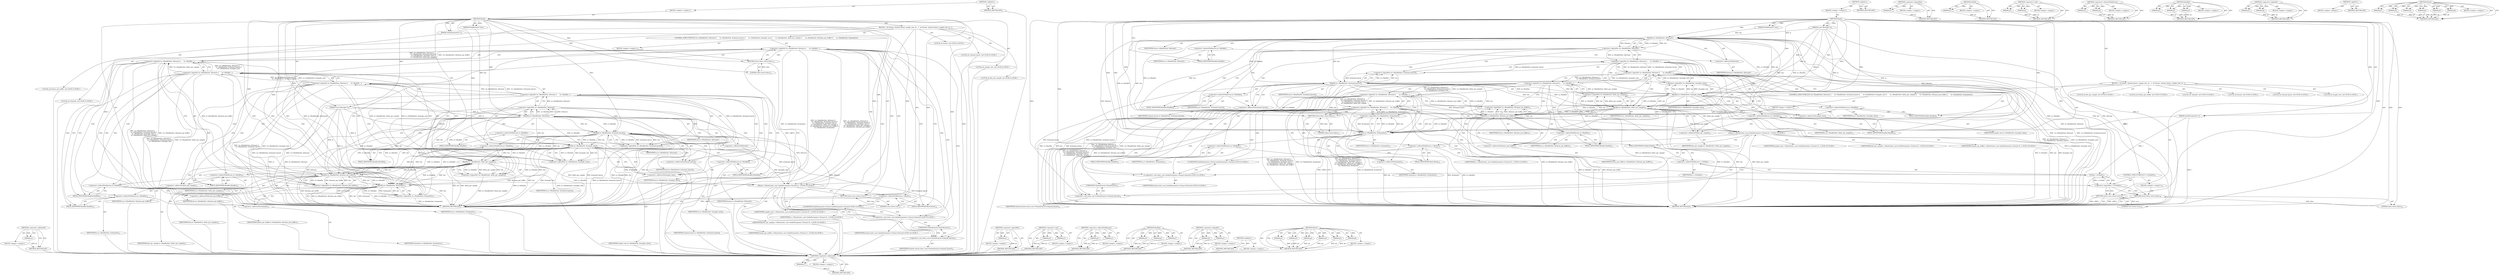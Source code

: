 digraph "Reset" {
vulnerable_136 [label=<(METHOD,&lt;operator&gt;.addressOf)>];
vulnerable_137 [label=<(PARAM,p1)>];
vulnerable_138 [label=<(BLOCK,&lt;empty&gt;,&lt;empty&gt;)>];
vulnerable_139 [label=<(METHOD_RETURN,ANY)>];
vulnerable_6 [label=<(METHOD,&lt;global&gt;)<SUB>1</SUB>>];
vulnerable_7 [label=<(BLOCK,&lt;empty&gt;,&lt;empty&gt;)<SUB>1</SUB>>];
vulnerable_8 [label=<(METHOD,Read)<SUB>1</SUB>>];
vulnerable_9 [label=<(PARAM,const Message* m)<SUB>1</SUB>>];
vulnerable_10 [label=<(PARAM,PickleIterator* iter)<SUB>2</SUB>>];
vulnerable_11 [label=<(PARAM,AudioParameters* r)<SUB>3</SUB>>];
vulnerable_12 [label=<(BLOCK,{
  int format, channel_layout, sample_rate, bi...,{
  int format, channel_layout, sample_rate, bi...)<SUB>3</SUB>>];
vulnerable_13 [label="<(LOCAL,int format: int)<SUB>4</SUB>>"];
vulnerable_14 [label="<(LOCAL,int channel_layout: int)<SUB>4</SUB>>"];
vulnerable_15 [label="<(LOCAL,int sample_rate: int)<SUB>4</SUB>>"];
vulnerable_16 [label="<(LOCAL,int bits_per_sample: int)<SUB>4</SUB>>"];
vulnerable_17 [label="<(LOCAL,int frames_per_buffer: int)<SUB>5</SUB>>"];
vulnerable_18 [label="<(LOCAL,int channels: int)<SUB>5</SUB>>"];
vulnerable_19 [label=<(CONTROL_STRUCTURE,IF,if (!m-&gt;ReadInt(iter, &amp;format) ||
      !m-&gt;ReadInt(iter, &amp;channel_layout) ||
      !m-&gt;ReadInt(iter, &amp;sample_rate) ||
      !m-&gt;ReadInt(iter, &amp;bits_per_sample) ||
      !m-&gt;ReadInt(iter, &amp;frames_per_buffer) ||
      !m-&gt;ReadInt(iter, &amp;channels)))<SUB>7</SUB>>];
vulnerable_20 [label=<(&lt;operator&gt;.logicalOr,!m-&gt;ReadInt(iter, &amp;format) ||
      !m-&gt;ReadInt...)<SUB>7</SUB>>];
vulnerable_21 [label=<(&lt;operator&gt;.logicalOr,!m-&gt;ReadInt(iter, &amp;format) ||
      !m-&gt;ReadInt...)<SUB>7</SUB>>];
vulnerable_22 [label=<(&lt;operator&gt;.logicalOr,!m-&gt;ReadInt(iter, &amp;format) ||
      !m-&gt;ReadInt...)<SUB>7</SUB>>];
vulnerable_23 [label=<(&lt;operator&gt;.logicalOr,!m-&gt;ReadInt(iter, &amp;format) ||
      !m-&gt;ReadInt...)<SUB>7</SUB>>];
vulnerable_24 [label=<(&lt;operator&gt;.logicalOr,!m-&gt;ReadInt(iter, &amp;format) ||
      !m-&gt;ReadInt...)<SUB>7</SUB>>];
vulnerable_25 [label=<(&lt;operator&gt;.logicalNot,!m-&gt;ReadInt(iter, &amp;format))<SUB>7</SUB>>];
vulnerable_26 [label=<(ReadInt,m-&gt;ReadInt(iter, &amp;format))<SUB>7</SUB>>];
vulnerable_27 [label=<(&lt;operator&gt;.indirectFieldAccess,m-&gt;ReadInt)<SUB>7</SUB>>];
vulnerable_28 [label=<(IDENTIFIER,m,m-&gt;ReadInt(iter, &amp;format))<SUB>7</SUB>>];
vulnerable_29 [label=<(FIELD_IDENTIFIER,ReadInt,ReadInt)<SUB>7</SUB>>];
vulnerable_30 [label=<(IDENTIFIER,iter,m-&gt;ReadInt(iter, &amp;format))<SUB>7</SUB>>];
vulnerable_31 [label=<(&lt;operator&gt;.addressOf,&amp;format)<SUB>7</SUB>>];
vulnerable_32 [label=<(IDENTIFIER,format,m-&gt;ReadInt(iter, &amp;format))<SUB>7</SUB>>];
vulnerable_33 [label=<(&lt;operator&gt;.logicalNot,!m-&gt;ReadInt(iter, &amp;channel_layout))<SUB>8</SUB>>];
vulnerable_34 [label=<(ReadInt,m-&gt;ReadInt(iter, &amp;channel_layout))<SUB>8</SUB>>];
vulnerable_35 [label=<(&lt;operator&gt;.indirectFieldAccess,m-&gt;ReadInt)<SUB>8</SUB>>];
vulnerable_36 [label=<(IDENTIFIER,m,m-&gt;ReadInt(iter, &amp;channel_layout))<SUB>8</SUB>>];
vulnerable_37 [label=<(FIELD_IDENTIFIER,ReadInt,ReadInt)<SUB>8</SUB>>];
vulnerable_38 [label=<(IDENTIFIER,iter,m-&gt;ReadInt(iter, &amp;channel_layout))<SUB>8</SUB>>];
vulnerable_39 [label=<(&lt;operator&gt;.addressOf,&amp;channel_layout)<SUB>8</SUB>>];
vulnerable_40 [label=<(IDENTIFIER,channel_layout,m-&gt;ReadInt(iter, &amp;channel_layout))<SUB>8</SUB>>];
vulnerable_41 [label=<(&lt;operator&gt;.logicalNot,!m-&gt;ReadInt(iter, &amp;sample_rate))<SUB>9</SUB>>];
vulnerable_42 [label=<(ReadInt,m-&gt;ReadInt(iter, &amp;sample_rate))<SUB>9</SUB>>];
vulnerable_43 [label=<(&lt;operator&gt;.indirectFieldAccess,m-&gt;ReadInt)<SUB>9</SUB>>];
vulnerable_44 [label=<(IDENTIFIER,m,m-&gt;ReadInt(iter, &amp;sample_rate))<SUB>9</SUB>>];
vulnerable_45 [label=<(FIELD_IDENTIFIER,ReadInt,ReadInt)<SUB>9</SUB>>];
vulnerable_46 [label=<(IDENTIFIER,iter,m-&gt;ReadInt(iter, &amp;sample_rate))<SUB>9</SUB>>];
vulnerable_47 [label=<(&lt;operator&gt;.addressOf,&amp;sample_rate)<SUB>9</SUB>>];
vulnerable_48 [label=<(IDENTIFIER,sample_rate,m-&gt;ReadInt(iter, &amp;sample_rate))<SUB>9</SUB>>];
vulnerable_49 [label=<(&lt;operator&gt;.logicalNot,!m-&gt;ReadInt(iter, &amp;bits_per_sample))<SUB>10</SUB>>];
vulnerable_50 [label=<(ReadInt,m-&gt;ReadInt(iter, &amp;bits_per_sample))<SUB>10</SUB>>];
vulnerable_51 [label=<(&lt;operator&gt;.indirectFieldAccess,m-&gt;ReadInt)<SUB>10</SUB>>];
vulnerable_52 [label=<(IDENTIFIER,m,m-&gt;ReadInt(iter, &amp;bits_per_sample))<SUB>10</SUB>>];
vulnerable_53 [label=<(FIELD_IDENTIFIER,ReadInt,ReadInt)<SUB>10</SUB>>];
vulnerable_54 [label=<(IDENTIFIER,iter,m-&gt;ReadInt(iter, &amp;bits_per_sample))<SUB>10</SUB>>];
vulnerable_55 [label=<(&lt;operator&gt;.addressOf,&amp;bits_per_sample)<SUB>10</SUB>>];
vulnerable_56 [label=<(IDENTIFIER,bits_per_sample,m-&gt;ReadInt(iter, &amp;bits_per_sample))<SUB>10</SUB>>];
vulnerable_57 [label=<(&lt;operator&gt;.logicalNot,!m-&gt;ReadInt(iter, &amp;frames_per_buffer))<SUB>11</SUB>>];
vulnerable_58 [label=<(ReadInt,m-&gt;ReadInt(iter, &amp;frames_per_buffer))<SUB>11</SUB>>];
vulnerable_59 [label=<(&lt;operator&gt;.indirectFieldAccess,m-&gt;ReadInt)<SUB>11</SUB>>];
vulnerable_60 [label=<(IDENTIFIER,m,m-&gt;ReadInt(iter, &amp;frames_per_buffer))<SUB>11</SUB>>];
vulnerable_61 [label=<(FIELD_IDENTIFIER,ReadInt,ReadInt)<SUB>11</SUB>>];
vulnerable_62 [label=<(IDENTIFIER,iter,m-&gt;ReadInt(iter, &amp;frames_per_buffer))<SUB>11</SUB>>];
vulnerable_63 [label=<(&lt;operator&gt;.addressOf,&amp;frames_per_buffer)<SUB>11</SUB>>];
vulnerable_64 [label=<(IDENTIFIER,frames_per_buffer,m-&gt;ReadInt(iter, &amp;frames_per_buffer))<SUB>11</SUB>>];
vulnerable_65 [label=<(&lt;operator&gt;.logicalNot,!m-&gt;ReadInt(iter, &amp;channels))<SUB>12</SUB>>];
vulnerable_66 [label=<(ReadInt,m-&gt;ReadInt(iter, &amp;channels))<SUB>12</SUB>>];
vulnerable_67 [label=<(&lt;operator&gt;.indirectFieldAccess,m-&gt;ReadInt)<SUB>12</SUB>>];
vulnerable_68 [label=<(IDENTIFIER,m,m-&gt;ReadInt(iter, &amp;channels))<SUB>12</SUB>>];
vulnerable_69 [label=<(FIELD_IDENTIFIER,ReadInt,ReadInt)<SUB>12</SUB>>];
vulnerable_70 [label=<(IDENTIFIER,iter,m-&gt;ReadInt(iter, &amp;channels))<SUB>12</SUB>>];
vulnerable_71 [label=<(&lt;operator&gt;.addressOf,&amp;channels)<SUB>12</SUB>>];
vulnerable_72 [label=<(IDENTIFIER,channels,m-&gt;ReadInt(iter, &amp;channels))<SUB>12</SUB>>];
vulnerable_73 [label=<(BLOCK,&lt;empty&gt;,&lt;empty&gt;)<SUB>13</SUB>>];
vulnerable_74 [label=<(RETURN,return false;,return false;)<SUB>13</SUB>>];
vulnerable_75 [label=<(LITERAL,false,return false;)<SUB>13</SUB>>];
vulnerable_76 [label="<(Reset,r-&gt;Reset(static_cast&lt;AudioParameters::Format&gt;(f...)<SUB>14</SUB>>"];
vulnerable_77 [label=<(&lt;operator&gt;.indirectFieldAccess,r-&gt;Reset)<SUB>14</SUB>>];
vulnerable_78 [label="<(IDENTIFIER,r,r-&gt;Reset(static_cast&lt;AudioParameters::Format&gt;(f...)<SUB>14</SUB>>"];
vulnerable_79 [label=<(FIELD_IDENTIFIER,Reset,Reset)<SUB>14</SUB>>];
vulnerable_80 [label="<(&lt;operator&gt;.cast,static_cast&lt;AudioParameters::Format&gt;(format))<SUB>14</SUB>>"];
vulnerable_81 [label="<(UNKNOWN,AudioParameters::Format,AudioParameters::Format)<SUB>14</SUB>>"];
vulnerable_82 [label="<(IDENTIFIER,format,static_cast&lt;AudioParameters::Format&gt;(format))<SUB>14</SUB>>"];
vulnerable_83 [label=<(&lt;operator&gt;.cast,static_cast&lt;ChannelLayout&gt;(channel_layout))<SUB>15</SUB>>];
vulnerable_84 [label=<(UNKNOWN,ChannelLayout,ChannelLayout)<SUB>15</SUB>>];
vulnerable_85 [label=<(IDENTIFIER,channel_layout,static_cast&lt;ChannelLayout&gt;(channel_layout))<SUB>15</SUB>>];
vulnerable_86 [label="<(IDENTIFIER,sample_rate,r-&gt;Reset(static_cast&lt;AudioParameters::Format&gt;(f...)<SUB>16</SUB>>"];
vulnerable_87 [label="<(IDENTIFIER,bits_per_sample,r-&gt;Reset(static_cast&lt;AudioParameters::Format&gt;(f...)<SUB>16</SUB>>"];
vulnerable_88 [label="<(IDENTIFIER,frames_per_buffer,r-&gt;Reset(static_cast&lt;AudioParameters::Format&gt;(f...)<SUB>16</SUB>>"];
vulnerable_89 [label=<(RETURN,return true;,return true;)<SUB>17</SUB>>];
vulnerable_90 [label=<(LITERAL,true,return true;)<SUB>17</SUB>>];
vulnerable_91 [label=<(METHOD_RETURN,bool)<SUB>1</SUB>>];
vulnerable_93 [label=<(METHOD_RETURN,ANY)<SUB>1</SUB>>];
vulnerable_121 [label=<(METHOD,&lt;operator&gt;.logicalNot)>];
vulnerable_122 [label=<(PARAM,p1)>];
vulnerable_123 [label=<(BLOCK,&lt;empty&gt;,&lt;empty&gt;)>];
vulnerable_124 [label=<(METHOD_RETURN,ANY)>];
vulnerable_149 [label=<(METHOD,&lt;operator&gt;.cast)>];
vulnerable_150 [label=<(PARAM,p1)>];
vulnerable_151 [label=<(PARAM,p2)>];
vulnerable_152 [label=<(BLOCK,&lt;empty&gt;,&lt;empty&gt;)>];
vulnerable_153 [label=<(METHOD_RETURN,ANY)>];
vulnerable_131 [label=<(METHOD,&lt;operator&gt;.indirectFieldAccess)>];
vulnerable_132 [label=<(PARAM,p1)>];
vulnerable_133 [label=<(PARAM,p2)>];
vulnerable_134 [label=<(BLOCK,&lt;empty&gt;,&lt;empty&gt;)>];
vulnerable_135 [label=<(METHOD_RETURN,ANY)>];
vulnerable_125 [label=<(METHOD,ReadInt)>];
vulnerable_126 [label=<(PARAM,p1)>];
vulnerable_127 [label=<(PARAM,p2)>];
vulnerable_128 [label=<(PARAM,p3)>];
vulnerable_129 [label=<(BLOCK,&lt;empty&gt;,&lt;empty&gt;)>];
vulnerable_130 [label=<(METHOD_RETURN,ANY)>];
vulnerable_116 [label=<(METHOD,&lt;operator&gt;.logicalOr)>];
vulnerable_117 [label=<(PARAM,p1)>];
vulnerable_118 [label=<(PARAM,p2)>];
vulnerable_119 [label=<(BLOCK,&lt;empty&gt;,&lt;empty&gt;)>];
vulnerable_120 [label=<(METHOD_RETURN,ANY)>];
vulnerable_110 [label=<(METHOD,&lt;global&gt;)<SUB>1</SUB>>];
vulnerable_111 [label=<(BLOCK,&lt;empty&gt;,&lt;empty&gt;)>];
vulnerable_112 [label=<(METHOD_RETURN,ANY)>];
vulnerable_140 [label=<(METHOD,Reset)>];
vulnerable_141 [label=<(PARAM,p1)>];
vulnerable_142 [label=<(PARAM,p2)>];
vulnerable_143 [label=<(PARAM,p3)>];
vulnerable_144 [label=<(PARAM,p4)>];
vulnerable_145 [label=<(PARAM,p5)>];
vulnerable_146 [label=<(PARAM,p6)>];
vulnerable_147 [label=<(BLOCK,&lt;empty&gt;,&lt;empty&gt;)>];
vulnerable_148 [label=<(METHOD_RETURN,ANY)>];
fixed_145 [label=<(METHOD,&lt;operator&gt;.addressOf)>];
fixed_146 [label=<(PARAM,p1)>];
fixed_147 [label=<(BLOCK,&lt;empty&gt;,&lt;empty&gt;)>];
fixed_148 [label=<(METHOD_RETURN,ANY)>];
fixed_6 [label=<(METHOD,&lt;global&gt;)<SUB>1</SUB>>];
fixed_7 [label=<(BLOCK,&lt;empty&gt;,&lt;empty&gt;)<SUB>1</SUB>>];
fixed_8 [label=<(METHOD,Read)<SUB>1</SUB>>];
fixed_9 [label=<(PARAM,const Message* m)<SUB>1</SUB>>];
fixed_10 [label=<(PARAM,PickleIterator* iter)<SUB>2</SUB>>];
fixed_11 [label=<(PARAM,AudioParameters* r)<SUB>3</SUB>>];
fixed_12 [label=<(BLOCK,{
  int format, channel_layout, sample_rate, bi...,{
  int format, channel_layout, sample_rate, bi...)<SUB>3</SUB>>];
fixed_13 [label="<(LOCAL,int format: int)<SUB>4</SUB>>"];
fixed_14 [label="<(LOCAL,int channel_layout: int)<SUB>4</SUB>>"];
fixed_15 [label="<(LOCAL,int sample_rate: int)<SUB>4</SUB>>"];
fixed_16 [label="<(LOCAL,int bits_per_sample: int)<SUB>4</SUB>>"];
fixed_17 [label="<(LOCAL,int frames_per_buffer: int)<SUB>5</SUB>>"];
fixed_18 [label="<(LOCAL,int channels: int)<SUB>5</SUB>>"];
fixed_19 [label=<(CONTROL_STRUCTURE,IF,if (!m-&gt;ReadInt(iter, &amp;format) ||
      !m-&gt;ReadInt(iter, &amp;channel_layout) ||
      !m-&gt;ReadInt(iter, &amp;sample_rate) ||
      !m-&gt;ReadInt(iter, &amp;bits_per_sample) ||
      !m-&gt;ReadInt(iter, &amp;frames_per_buffer) ||
      !m-&gt;ReadInt(iter, &amp;channels)))<SUB>7</SUB>>];
fixed_20 [label=<(&lt;operator&gt;.logicalOr,!m-&gt;ReadInt(iter, &amp;format) ||
      !m-&gt;ReadInt...)<SUB>7</SUB>>];
fixed_21 [label=<(&lt;operator&gt;.logicalOr,!m-&gt;ReadInt(iter, &amp;format) ||
      !m-&gt;ReadInt...)<SUB>7</SUB>>];
fixed_22 [label=<(&lt;operator&gt;.logicalOr,!m-&gt;ReadInt(iter, &amp;format) ||
      !m-&gt;ReadInt...)<SUB>7</SUB>>];
fixed_23 [label=<(&lt;operator&gt;.logicalOr,!m-&gt;ReadInt(iter, &amp;format) ||
      !m-&gt;ReadInt...)<SUB>7</SUB>>];
fixed_24 [label=<(&lt;operator&gt;.logicalOr,!m-&gt;ReadInt(iter, &amp;format) ||
      !m-&gt;ReadInt...)<SUB>7</SUB>>];
fixed_25 [label=<(&lt;operator&gt;.logicalNot,!m-&gt;ReadInt(iter, &amp;format))<SUB>7</SUB>>];
fixed_26 [label=<(ReadInt,m-&gt;ReadInt(iter, &amp;format))<SUB>7</SUB>>];
fixed_27 [label=<(&lt;operator&gt;.indirectFieldAccess,m-&gt;ReadInt)<SUB>7</SUB>>];
fixed_28 [label=<(IDENTIFIER,m,m-&gt;ReadInt(iter, &amp;format))<SUB>7</SUB>>];
fixed_29 [label=<(FIELD_IDENTIFIER,ReadInt,ReadInt)<SUB>7</SUB>>];
fixed_30 [label=<(IDENTIFIER,iter,m-&gt;ReadInt(iter, &amp;format))<SUB>7</SUB>>];
fixed_31 [label=<(&lt;operator&gt;.addressOf,&amp;format)<SUB>7</SUB>>];
fixed_32 [label=<(IDENTIFIER,format,m-&gt;ReadInt(iter, &amp;format))<SUB>7</SUB>>];
fixed_33 [label=<(&lt;operator&gt;.logicalNot,!m-&gt;ReadInt(iter, &amp;channel_layout))<SUB>8</SUB>>];
fixed_34 [label=<(ReadInt,m-&gt;ReadInt(iter, &amp;channel_layout))<SUB>8</SUB>>];
fixed_35 [label=<(&lt;operator&gt;.indirectFieldAccess,m-&gt;ReadInt)<SUB>8</SUB>>];
fixed_36 [label=<(IDENTIFIER,m,m-&gt;ReadInt(iter, &amp;channel_layout))<SUB>8</SUB>>];
fixed_37 [label=<(FIELD_IDENTIFIER,ReadInt,ReadInt)<SUB>8</SUB>>];
fixed_38 [label=<(IDENTIFIER,iter,m-&gt;ReadInt(iter, &amp;channel_layout))<SUB>8</SUB>>];
fixed_39 [label=<(&lt;operator&gt;.addressOf,&amp;channel_layout)<SUB>8</SUB>>];
fixed_40 [label=<(IDENTIFIER,channel_layout,m-&gt;ReadInt(iter, &amp;channel_layout))<SUB>8</SUB>>];
fixed_41 [label=<(&lt;operator&gt;.logicalNot,!m-&gt;ReadInt(iter, &amp;sample_rate))<SUB>9</SUB>>];
fixed_42 [label=<(ReadInt,m-&gt;ReadInt(iter, &amp;sample_rate))<SUB>9</SUB>>];
fixed_43 [label=<(&lt;operator&gt;.indirectFieldAccess,m-&gt;ReadInt)<SUB>9</SUB>>];
fixed_44 [label=<(IDENTIFIER,m,m-&gt;ReadInt(iter, &amp;sample_rate))<SUB>9</SUB>>];
fixed_45 [label=<(FIELD_IDENTIFIER,ReadInt,ReadInt)<SUB>9</SUB>>];
fixed_46 [label=<(IDENTIFIER,iter,m-&gt;ReadInt(iter, &amp;sample_rate))<SUB>9</SUB>>];
fixed_47 [label=<(&lt;operator&gt;.addressOf,&amp;sample_rate)<SUB>9</SUB>>];
fixed_48 [label=<(IDENTIFIER,sample_rate,m-&gt;ReadInt(iter, &amp;sample_rate))<SUB>9</SUB>>];
fixed_49 [label=<(&lt;operator&gt;.logicalNot,!m-&gt;ReadInt(iter, &amp;bits_per_sample))<SUB>10</SUB>>];
fixed_50 [label=<(ReadInt,m-&gt;ReadInt(iter, &amp;bits_per_sample))<SUB>10</SUB>>];
fixed_51 [label=<(&lt;operator&gt;.indirectFieldAccess,m-&gt;ReadInt)<SUB>10</SUB>>];
fixed_52 [label=<(IDENTIFIER,m,m-&gt;ReadInt(iter, &amp;bits_per_sample))<SUB>10</SUB>>];
fixed_53 [label=<(FIELD_IDENTIFIER,ReadInt,ReadInt)<SUB>10</SUB>>];
fixed_54 [label=<(IDENTIFIER,iter,m-&gt;ReadInt(iter, &amp;bits_per_sample))<SUB>10</SUB>>];
fixed_55 [label=<(&lt;operator&gt;.addressOf,&amp;bits_per_sample)<SUB>10</SUB>>];
fixed_56 [label=<(IDENTIFIER,bits_per_sample,m-&gt;ReadInt(iter, &amp;bits_per_sample))<SUB>10</SUB>>];
fixed_57 [label=<(&lt;operator&gt;.logicalNot,!m-&gt;ReadInt(iter, &amp;frames_per_buffer))<SUB>11</SUB>>];
fixed_58 [label=<(ReadInt,m-&gt;ReadInt(iter, &amp;frames_per_buffer))<SUB>11</SUB>>];
fixed_59 [label=<(&lt;operator&gt;.indirectFieldAccess,m-&gt;ReadInt)<SUB>11</SUB>>];
fixed_60 [label=<(IDENTIFIER,m,m-&gt;ReadInt(iter, &amp;frames_per_buffer))<SUB>11</SUB>>];
fixed_61 [label=<(FIELD_IDENTIFIER,ReadInt,ReadInt)<SUB>11</SUB>>];
fixed_62 [label=<(IDENTIFIER,iter,m-&gt;ReadInt(iter, &amp;frames_per_buffer))<SUB>11</SUB>>];
fixed_63 [label=<(&lt;operator&gt;.addressOf,&amp;frames_per_buffer)<SUB>11</SUB>>];
fixed_64 [label=<(IDENTIFIER,frames_per_buffer,m-&gt;ReadInt(iter, &amp;frames_per_buffer))<SUB>11</SUB>>];
fixed_65 [label=<(&lt;operator&gt;.logicalNot,!m-&gt;ReadInt(iter, &amp;channels))<SUB>12</SUB>>];
fixed_66 [label=<(ReadInt,m-&gt;ReadInt(iter, &amp;channels))<SUB>12</SUB>>];
fixed_67 [label=<(&lt;operator&gt;.indirectFieldAccess,m-&gt;ReadInt)<SUB>12</SUB>>];
fixed_68 [label=<(IDENTIFIER,m,m-&gt;ReadInt(iter, &amp;channels))<SUB>12</SUB>>];
fixed_69 [label=<(FIELD_IDENTIFIER,ReadInt,ReadInt)<SUB>12</SUB>>];
fixed_70 [label=<(IDENTIFIER,iter,m-&gt;ReadInt(iter, &amp;channels))<SUB>12</SUB>>];
fixed_71 [label=<(&lt;operator&gt;.addressOf,&amp;channels)<SUB>12</SUB>>];
fixed_72 [label=<(IDENTIFIER,channels,m-&gt;ReadInt(iter, &amp;channels))<SUB>12</SUB>>];
fixed_73 [label=<(BLOCK,&lt;empty&gt;,&lt;empty&gt;)<SUB>13</SUB>>];
fixed_74 [label=<(RETURN,return false;,return false;)<SUB>13</SUB>>];
fixed_75 [label=<(LITERAL,false,return false;)<SUB>13</SUB>>];
fixed_76 [label="<(Reset,r-&gt;Reset(static_cast&lt;AudioParameters::Format&gt;(f...)<SUB>14</SUB>>"];
fixed_77 [label=<(&lt;operator&gt;.indirectFieldAccess,r-&gt;Reset)<SUB>14</SUB>>];
fixed_78 [label="<(IDENTIFIER,r,r-&gt;Reset(static_cast&lt;AudioParameters::Format&gt;(f...)<SUB>14</SUB>>"];
fixed_79 [label=<(FIELD_IDENTIFIER,Reset,Reset)<SUB>14</SUB>>];
fixed_80 [label="<(&lt;operator&gt;.cast,static_cast&lt;AudioParameters::Format&gt;(format))<SUB>14</SUB>>"];
fixed_81 [label="<(UNKNOWN,AudioParameters::Format,AudioParameters::Format)<SUB>14</SUB>>"];
fixed_82 [label="<(IDENTIFIER,format,static_cast&lt;AudioParameters::Format&gt;(format))<SUB>14</SUB>>"];
fixed_83 [label=<(&lt;operator&gt;.cast,static_cast&lt;ChannelLayout&gt;(channel_layout))<SUB>15</SUB>>];
fixed_84 [label=<(UNKNOWN,ChannelLayout,ChannelLayout)<SUB>15</SUB>>];
fixed_85 [label=<(IDENTIFIER,channel_layout,static_cast&lt;ChannelLayout&gt;(channel_layout))<SUB>15</SUB>>];
fixed_86 [label="<(IDENTIFIER,sample_rate,r-&gt;Reset(static_cast&lt;AudioParameters::Format&gt;(f...)<SUB>16</SUB>>"];
fixed_87 [label="<(IDENTIFIER,bits_per_sample,r-&gt;Reset(static_cast&lt;AudioParameters::Format&gt;(f...)<SUB>16</SUB>>"];
fixed_88 [label="<(IDENTIFIER,frames_per_buffer,r-&gt;Reset(static_cast&lt;AudioParameters::Format&gt;(f...)<SUB>16</SUB>>"];
fixed_89 [label=<(CONTROL_STRUCTURE,IF,if (!r-&gt;IsValid()))<SUB>17</SUB>>];
fixed_90 [label=<(&lt;operator&gt;.logicalNot,!r-&gt;IsValid())<SUB>17</SUB>>];
fixed_91 [label=<(IsValid,r-&gt;IsValid())<SUB>17</SUB>>];
fixed_92 [label=<(&lt;operator&gt;.indirectFieldAccess,r-&gt;IsValid)<SUB>17</SUB>>];
fixed_93 [label=<(IDENTIFIER,r,r-&gt;IsValid())<SUB>17</SUB>>];
fixed_94 [label=<(FIELD_IDENTIFIER,IsValid,IsValid)<SUB>17</SUB>>];
fixed_95 [label=<(BLOCK,&lt;empty&gt;,&lt;empty&gt;)<SUB>18</SUB>>];
fixed_96 [label=<(RETURN,return false;,return false;)<SUB>18</SUB>>];
fixed_97 [label=<(LITERAL,false,return false;)<SUB>18</SUB>>];
fixed_98 [label=<(RETURN,return true;,return true;)<SUB>19</SUB>>];
fixed_99 [label=<(LITERAL,true,return true;)<SUB>19</SUB>>];
fixed_100 [label=<(METHOD_RETURN,bool)<SUB>1</SUB>>];
fixed_102 [label=<(METHOD_RETURN,ANY)<SUB>1</SUB>>];
fixed_130 [label=<(METHOD,&lt;operator&gt;.logicalNot)>];
fixed_131 [label=<(PARAM,p1)>];
fixed_132 [label=<(BLOCK,&lt;empty&gt;,&lt;empty&gt;)>];
fixed_133 [label=<(METHOD_RETURN,ANY)>];
fixed_163 [label=<(METHOD,IsValid)>];
fixed_164 [label=<(PARAM,p1)>];
fixed_165 [label=<(BLOCK,&lt;empty&gt;,&lt;empty&gt;)>];
fixed_166 [label=<(METHOD_RETURN,ANY)>];
fixed_158 [label=<(METHOD,&lt;operator&gt;.cast)>];
fixed_159 [label=<(PARAM,p1)>];
fixed_160 [label=<(PARAM,p2)>];
fixed_161 [label=<(BLOCK,&lt;empty&gt;,&lt;empty&gt;)>];
fixed_162 [label=<(METHOD_RETURN,ANY)>];
fixed_140 [label=<(METHOD,&lt;operator&gt;.indirectFieldAccess)>];
fixed_141 [label=<(PARAM,p1)>];
fixed_142 [label=<(PARAM,p2)>];
fixed_143 [label=<(BLOCK,&lt;empty&gt;,&lt;empty&gt;)>];
fixed_144 [label=<(METHOD_RETURN,ANY)>];
fixed_134 [label=<(METHOD,ReadInt)>];
fixed_135 [label=<(PARAM,p1)>];
fixed_136 [label=<(PARAM,p2)>];
fixed_137 [label=<(PARAM,p3)>];
fixed_138 [label=<(BLOCK,&lt;empty&gt;,&lt;empty&gt;)>];
fixed_139 [label=<(METHOD_RETURN,ANY)>];
fixed_125 [label=<(METHOD,&lt;operator&gt;.logicalOr)>];
fixed_126 [label=<(PARAM,p1)>];
fixed_127 [label=<(PARAM,p2)>];
fixed_128 [label=<(BLOCK,&lt;empty&gt;,&lt;empty&gt;)>];
fixed_129 [label=<(METHOD_RETURN,ANY)>];
fixed_119 [label=<(METHOD,&lt;global&gt;)<SUB>1</SUB>>];
fixed_120 [label=<(BLOCK,&lt;empty&gt;,&lt;empty&gt;)>];
fixed_121 [label=<(METHOD_RETURN,ANY)>];
fixed_149 [label=<(METHOD,Reset)>];
fixed_150 [label=<(PARAM,p1)>];
fixed_151 [label=<(PARAM,p2)>];
fixed_152 [label=<(PARAM,p3)>];
fixed_153 [label=<(PARAM,p4)>];
fixed_154 [label=<(PARAM,p5)>];
fixed_155 [label=<(PARAM,p6)>];
fixed_156 [label=<(BLOCK,&lt;empty&gt;,&lt;empty&gt;)>];
fixed_157 [label=<(METHOD_RETURN,ANY)>];
vulnerable_136 -> vulnerable_137  [key=0, label="AST: "];
vulnerable_136 -> vulnerable_137  [key=1, label="DDG: "];
vulnerable_136 -> vulnerable_138  [key=0, label="AST: "];
vulnerable_136 -> vulnerable_139  [key=0, label="AST: "];
vulnerable_136 -> vulnerable_139  [key=1, label="CFG: "];
vulnerable_137 -> vulnerable_139  [key=0, label="DDG: p1"];
vulnerable_138 -> fixed_145  [key=0];
vulnerable_139 -> fixed_145  [key=0];
vulnerable_6 -> vulnerable_7  [key=0, label="AST: "];
vulnerable_6 -> vulnerable_93  [key=0, label="AST: "];
vulnerable_6 -> vulnerable_93  [key=1, label="CFG: "];
vulnerable_7 -> vulnerable_8  [key=0, label="AST: "];
vulnerable_8 -> vulnerable_9  [key=0, label="AST: "];
vulnerable_8 -> vulnerable_9  [key=1, label="DDG: "];
vulnerable_8 -> vulnerable_10  [key=0, label="AST: "];
vulnerable_8 -> vulnerable_10  [key=1, label="DDG: "];
vulnerable_8 -> vulnerable_11  [key=0, label="AST: "];
vulnerable_8 -> vulnerable_11  [key=1, label="DDG: "];
vulnerable_8 -> vulnerable_12  [key=0, label="AST: "];
vulnerable_8 -> vulnerable_91  [key=0, label="AST: "];
vulnerable_8 -> vulnerable_29  [key=0, label="CFG: "];
vulnerable_8 -> vulnerable_89  [key=0, label="DDG: "];
vulnerable_8 -> vulnerable_76  [key=0, label="DDG: "];
vulnerable_8 -> vulnerable_90  [key=0, label="DDG: "];
vulnerable_8 -> vulnerable_74  [key=0, label="DDG: "];
vulnerable_8 -> vulnerable_80  [key=0, label="DDG: "];
vulnerable_8 -> vulnerable_83  [key=0, label="DDG: "];
vulnerable_8 -> vulnerable_75  [key=0, label="DDG: "];
vulnerable_8 -> vulnerable_66  [key=0, label="DDG: "];
vulnerable_8 -> vulnerable_58  [key=0, label="DDG: "];
vulnerable_8 -> vulnerable_50  [key=0, label="DDG: "];
vulnerable_8 -> vulnerable_42  [key=0, label="DDG: "];
vulnerable_8 -> vulnerable_26  [key=0, label="DDG: "];
vulnerable_8 -> vulnerable_34  [key=0, label="DDG: "];
vulnerable_9 -> vulnerable_91  [key=0, label="DDG: m"];
vulnerable_9 -> vulnerable_66  [key=0, label="DDG: m"];
vulnerable_9 -> vulnerable_58  [key=0, label="DDG: m"];
vulnerable_9 -> vulnerable_50  [key=0, label="DDG: m"];
vulnerable_9 -> vulnerable_42  [key=0, label="DDG: m"];
vulnerable_9 -> vulnerable_26  [key=0, label="DDG: m"];
vulnerable_9 -> vulnerable_34  [key=0, label="DDG: m"];
vulnerable_10 -> vulnerable_26  [key=0, label="DDG: iter"];
vulnerable_11 -> vulnerable_91  [key=0, label="DDG: r"];
vulnerable_11 -> vulnerable_76  [key=0, label="DDG: r"];
vulnerable_12 -> vulnerable_13  [key=0, label="AST: "];
vulnerable_12 -> vulnerable_14  [key=0, label="AST: "];
vulnerable_12 -> vulnerable_15  [key=0, label="AST: "];
vulnerable_12 -> vulnerable_16  [key=0, label="AST: "];
vulnerable_12 -> vulnerable_17  [key=0, label="AST: "];
vulnerable_12 -> vulnerable_18  [key=0, label="AST: "];
vulnerable_12 -> vulnerable_19  [key=0, label="AST: "];
vulnerable_12 -> vulnerable_76  [key=0, label="AST: "];
vulnerable_12 -> vulnerable_89  [key=0, label="AST: "];
vulnerable_13 -> fixed_145  [key=0];
vulnerable_14 -> fixed_145  [key=0];
vulnerable_15 -> fixed_145  [key=0];
vulnerable_16 -> fixed_145  [key=0];
vulnerable_17 -> fixed_145  [key=0];
vulnerable_18 -> fixed_145  [key=0];
vulnerable_19 -> vulnerable_20  [key=0, label="AST: "];
vulnerable_19 -> vulnerable_73  [key=0, label="AST: "];
vulnerable_20 -> vulnerable_21  [key=0, label="AST: "];
vulnerable_20 -> vulnerable_65  [key=0, label="AST: "];
vulnerable_20 -> vulnerable_74  [key=0, label="CFG: "];
vulnerable_20 -> vulnerable_74  [key=1, label="CDG: "];
vulnerable_20 -> vulnerable_79  [key=0, label="CFG: "];
vulnerable_20 -> vulnerable_79  [key=1, label="CDG: "];
vulnerable_20 -> vulnerable_91  [key=0, label="DDG: !m-&gt;ReadInt(iter, &amp;format) ||
      !m-&gt;ReadInt(iter, &amp;channel_layout) ||
      !m-&gt;ReadInt(iter, &amp;sample_rate) ||
      !m-&gt;ReadInt(iter, &amp;bits_per_sample) ||
      !m-&gt;ReadInt(iter, &amp;frames_per_buffer)"];
vulnerable_20 -> vulnerable_91  [key=1, label="DDG: !m-&gt;ReadInt(iter, &amp;channels)"];
vulnerable_20 -> vulnerable_91  [key=2, label="DDG: !m-&gt;ReadInt(iter, &amp;format) ||
      !m-&gt;ReadInt(iter, &amp;channel_layout) ||
      !m-&gt;ReadInt(iter, &amp;sample_rate) ||
      !m-&gt;ReadInt(iter, &amp;bits_per_sample) ||
      !m-&gt;ReadInt(iter, &amp;frames_per_buffer) ||
      !m-&gt;ReadInt(iter, &amp;channels)"];
vulnerable_20 -> vulnerable_77  [key=0, label="CDG: "];
vulnerable_20 -> vulnerable_89  [key=0, label="CDG: "];
vulnerable_20 -> vulnerable_81  [key=0, label="CDG: "];
vulnerable_20 -> vulnerable_84  [key=0, label="CDG: "];
vulnerable_20 -> vulnerable_76  [key=0, label="CDG: "];
vulnerable_20 -> vulnerable_80  [key=0, label="CDG: "];
vulnerable_20 -> vulnerable_83  [key=0, label="CDG: "];
vulnerable_21 -> vulnerable_22  [key=0, label="AST: "];
vulnerable_21 -> vulnerable_57  [key=0, label="AST: "];
vulnerable_21 -> vulnerable_20  [key=0, label="CFG: "];
vulnerable_21 -> vulnerable_20  [key=1, label="DDG: !m-&gt;ReadInt(iter, &amp;format) ||
      !m-&gt;ReadInt(iter, &amp;channel_layout) ||
      !m-&gt;ReadInt(iter, &amp;sample_rate) ||
      !m-&gt;ReadInt(iter, &amp;bits_per_sample)"];
vulnerable_21 -> vulnerable_20  [key=2, label="DDG: !m-&gt;ReadInt(iter, &amp;frames_per_buffer)"];
vulnerable_21 -> vulnerable_69  [key=0, label="CFG: "];
vulnerable_21 -> vulnerable_69  [key=1, label="CDG: "];
vulnerable_21 -> vulnerable_91  [key=0, label="DDG: !m-&gt;ReadInt(iter, &amp;format) ||
      !m-&gt;ReadInt(iter, &amp;channel_layout) ||
      !m-&gt;ReadInt(iter, &amp;sample_rate) ||
      !m-&gt;ReadInt(iter, &amp;bits_per_sample)"];
vulnerable_21 -> vulnerable_91  [key=1, label="DDG: !m-&gt;ReadInt(iter, &amp;frames_per_buffer)"];
vulnerable_21 -> vulnerable_66  [key=0, label="CDG: "];
vulnerable_21 -> vulnerable_67  [key=0, label="CDG: "];
vulnerable_21 -> vulnerable_65  [key=0, label="CDG: "];
vulnerable_21 -> vulnerable_71  [key=0, label="CDG: "];
vulnerable_22 -> vulnerable_23  [key=0, label="AST: "];
vulnerable_22 -> vulnerable_49  [key=0, label="AST: "];
vulnerable_22 -> vulnerable_21  [key=0, label="CFG: "];
vulnerable_22 -> vulnerable_21  [key=1, label="DDG: !m-&gt;ReadInt(iter, &amp;format) ||
      !m-&gt;ReadInt(iter, &amp;channel_layout) ||
      !m-&gt;ReadInt(iter, &amp;sample_rate)"];
vulnerable_22 -> vulnerable_21  [key=2, label="DDG: !m-&gt;ReadInt(iter, &amp;bits_per_sample)"];
vulnerable_22 -> vulnerable_61  [key=0, label="CFG: "];
vulnerable_22 -> vulnerable_61  [key=1, label="CDG: "];
vulnerable_22 -> vulnerable_91  [key=0, label="DDG: !m-&gt;ReadInt(iter, &amp;format) ||
      !m-&gt;ReadInt(iter, &amp;channel_layout) ||
      !m-&gt;ReadInt(iter, &amp;sample_rate)"];
vulnerable_22 -> vulnerable_91  [key=1, label="DDG: !m-&gt;ReadInt(iter, &amp;bits_per_sample)"];
vulnerable_22 -> vulnerable_57  [key=0, label="CDG: "];
vulnerable_22 -> vulnerable_59  [key=0, label="CDG: "];
vulnerable_22 -> vulnerable_58  [key=0, label="CDG: "];
vulnerable_22 -> vulnerable_63  [key=0, label="CDG: "];
vulnerable_23 -> vulnerable_24  [key=0, label="AST: "];
vulnerable_23 -> vulnerable_41  [key=0, label="AST: "];
vulnerable_23 -> vulnerable_22  [key=0, label="CFG: "];
vulnerable_23 -> vulnerable_22  [key=1, label="DDG: !m-&gt;ReadInt(iter, &amp;format) ||
      !m-&gt;ReadInt(iter, &amp;channel_layout)"];
vulnerable_23 -> vulnerable_22  [key=2, label="DDG: !m-&gt;ReadInt(iter, &amp;sample_rate)"];
vulnerable_23 -> vulnerable_53  [key=0, label="CFG: "];
vulnerable_23 -> vulnerable_53  [key=1, label="CDG: "];
vulnerable_23 -> vulnerable_91  [key=0, label="DDG: !m-&gt;ReadInt(iter, &amp;format) ||
      !m-&gt;ReadInt(iter, &amp;channel_layout)"];
vulnerable_23 -> vulnerable_91  [key=1, label="DDG: !m-&gt;ReadInt(iter, &amp;sample_rate)"];
vulnerable_23 -> vulnerable_49  [key=0, label="CDG: "];
vulnerable_23 -> vulnerable_51  [key=0, label="CDG: "];
vulnerable_23 -> vulnerable_50  [key=0, label="CDG: "];
vulnerable_23 -> vulnerable_55  [key=0, label="CDG: "];
vulnerable_24 -> vulnerable_25  [key=0, label="AST: "];
vulnerable_24 -> vulnerable_33  [key=0, label="AST: "];
vulnerable_24 -> vulnerable_23  [key=0, label="CFG: "];
vulnerable_24 -> vulnerable_23  [key=1, label="DDG: !m-&gt;ReadInt(iter, &amp;format)"];
vulnerable_24 -> vulnerable_23  [key=2, label="DDG: !m-&gt;ReadInt(iter, &amp;channel_layout)"];
vulnerable_24 -> vulnerable_45  [key=0, label="CFG: "];
vulnerable_24 -> vulnerable_45  [key=1, label="CDG: "];
vulnerable_24 -> vulnerable_91  [key=0, label="DDG: !m-&gt;ReadInt(iter, &amp;format)"];
vulnerable_24 -> vulnerable_91  [key=1, label="DDG: !m-&gt;ReadInt(iter, &amp;channel_layout)"];
vulnerable_24 -> vulnerable_47  [key=0, label="CDG: "];
vulnerable_24 -> vulnerable_42  [key=0, label="CDG: "];
vulnerable_24 -> vulnerable_43  [key=0, label="CDG: "];
vulnerable_24 -> vulnerable_41  [key=0, label="CDG: "];
vulnerable_25 -> vulnerable_26  [key=0, label="AST: "];
vulnerable_25 -> vulnerable_24  [key=0, label="CFG: "];
vulnerable_25 -> vulnerable_24  [key=1, label="DDG: m-&gt;ReadInt(iter, &amp;format)"];
vulnerable_25 -> vulnerable_37  [key=0, label="CFG: "];
vulnerable_25 -> vulnerable_37  [key=1, label="CDG: "];
vulnerable_25 -> vulnerable_91  [key=0, label="DDG: m-&gt;ReadInt(iter, &amp;format)"];
vulnerable_25 -> vulnerable_34  [key=0, label="CDG: "];
vulnerable_25 -> vulnerable_35  [key=0, label="CDG: "];
vulnerable_25 -> vulnerable_33  [key=0, label="CDG: "];
vulnerable_25 -> vulnerable_39  [key=0, label="CDG: "];
vulnerable_26 -> vulnerable_27  [key=0, label="AST: "];
vulnerable_26 -> vulnerable_30  [key=0, label="AST: "];
vulnerable_26 -> vulnerable_31  [key=0, label="AST: "];
vulnerable_26 -> vulnerable_25  [key=0, label="CFG: "];
vulnerable_26 -> vulnerable_25  [key=1, label="DDG: m-&gt;ReadInt"];
vulnerable_26 -> vulnerable_25  [key=2, label="DDG: iter"];
vulnerable_26 -> vulnerable_25  [key=3, label="DDG: &amp;format"];
vulnerable_26 -> vulnerable_91  [key=0, label="DDG: m-&gt;ReadInt"];
vulnerable_26 -> vulnerable_91  [key=1, label="DDG: iter"];
vulnerable_26 -> vulnerable_91  [key=2, label="DDG: &amp;format"];
vulnerable_26 -> vulnerable_76  [key=0, label="DDG: &amp;format"];
vulnerable_26 -> vulnerable_80  [key=0, label="DDG: &amp;format"];
vulnerable_26 -> vulnerable_66  [key=0, label="DDG: m-&gt;ReadInt"];
vulnerable_26 -> vulnerable_66  [key=1, label="DDG: iter"];
vulnerable_26 -> vulnerable_58  [key=0, label="DDG: m-&gt;ReadInt"];
vulnerable_26 -> vulnerable_58  [key=1, label="DDG: iter"];
vulnerable_26 -> vulnerable_50  [key=0, label="DDG: m-&gt;ReadInt"];
vulnerable_26 -> vulnerable_50  [key=1, label="DDG: iter"];
vulnerable_26 -> vulnerable_42  [key=0, label="DDG: m-&gt;ReadInt"];
vulnerable_26 -> vulnerable_42  [key=1, label="DDG: iter"];
vulnerable_26 -> vulnerable_34  [key=0, label="DDG: m-&gt;ReadInt"];
vulnerable_26 -> vulnerable_34  [key=1, label="DDG: iter"];
vulnerable_27 -> vulnerable_28  [key=0, label="AST: "];
vulnerable_27 -> vulnerable_29  [key=0, label="AST: "];
vulnerable_27 -> vulnerable_31  [key=0, label="CFG: "];
vulnerable_28 -> fixed_145  [key=0];
vulnerable_29 -> vulnerable_27  [key=0, label="CFG: "];
vulnerable_30 -> fixed_145  [key=0];
vulnerable_31 -> vulnerable_32  [key=0, label="AST: "];
vulnerable_31 -> vulnerable_26  [key=0, label="CFG: "];
vulnerable_32 -> fixed_145  [key=0];
vulnerable_33 -> vulnerable_34  [key=0, label="AST: "];
vulnerable_33 -> vulnerable_24  [key=0, label="CFG: "];
vulnerable_33 -> vulnerable_24  [key=1, label="DDG: m-&gt;ReadInt(iter, &amp;channel_layout)"];
vulnerable_33 -> vulnerable_91  [key=0, label="DDG: m-&gt;ReadInt(iter, &amp;channel_layout)"];
vulnerable_34 -> vulnerable_35  [key=0, label="AST: "];
vulnerable_34 -> vulnerable_38  [key=0, label="AST: "];
vulnerable_34 -> vulnerable_39  [key=0, label="AST: "];
vulnerable_34 -> vulnerable_33  [key=0, label="CFG: "];
vulnerable_34 -> vulnerable_33  [key=1, label="DDG: m-&gt;ReadInt"];
vulnerable_34 -> vulnerable_33  [key=2, label="DDG: iter"];
vulnerable_34 -> vulnerable_33  [key=3, label="DDG: &amp;channel_layout"];
vulnerable_34 -> vulnerable_91  [key=0, label="DDG: m-&gt;ReadInt"];
vulnerable_34 -> vulnerable_91  [key=1, label="DDG: iter"];
vulnerable_34 -> vulnerable_91  [key=2, label="DDG: &amp;channel_layout"];
vulnerable_34 -> vulnerable_76  [key=0, label="DDG: &amp;channel_layout"];
vulnerable_34 -> vulnerable_83  [key=0, label="DDG: &amp;channel_layout"];
vulnerable_34 -> vulnerable_66  [key=0, label="DDG: m-&gt;ReadInt"];
vulnerable_34 -> vulnerable_66  [key=1, label="DDG: iter"];
vulnerable_34 -> vulnerable_58  [key=0, label="DDG: m-&gt;ReadInt"];
vulnerable_34 -> vulnerable_58  [key=1, label="DDG: iter"];
vulnerable_34 -> vulnerable_50  [key=0, label="DDG: m-&gt;ReadInt"];
vulnerable_34 -> vulnerable_50  [key=1, label="DDG: iter"];
vulnerable_34 -> vulnerable_42  [key=0, label="DDG: m-&gt;ReadInt"];
vulnerable_34 -> vulnerable_42  [key=1, label="DDG: iter"];
vulnerable_35 -> vulnerable_36  [key=0, label="AST: "];
vulnerable_35 -> vulnerable_37  [key=0, label="AST: "];
vulnerable_35 -> vulnerable_39  [key=0, label="CFG: "];
vulnerable_36 -> fixed_145  [key=0];
vulnerable_37 -> vulnerable_35  [key=0, label="CFG: "];
vulnerable_38 -> fixed_145  [key=0];
vulnerable_39 -> vulnerable_40  [key=0, label="AST: "];
vulnerable_39 -> vulnerable_34  [key=0, label="CFG: "];
vulnerable_40 -> fixed_145  [key=0];
vulnerable_41 -> vulnerable_42  [key=0, label="AST: "];
vulnerable_41 -> vulnerable_23  [key=0, label="CFG: "];
vulnerable_41 -> vulnerable_23  [key=1, label="DDG: m-&gt;ReadInt(iter, &amp;sample_rate)"];
vulnerable_41 -> vulnerable_91  [key=0, label="DDG: m-&gt;ReadInt(iter, &amp;sample_rate)"];
vulnerable_42 -> vulnerable_43  [key=0, label="AST: "];
vulnerable_42 -> vulnerable_46  [key=0, label="AST: "];
vulnerable_42 -> vulnerable_47  [key=0, label="AST: "];
vulnerable_42 -> vulnerable_41  [key=0, label="CFG: "];
vulnerable_42 -> vulnerable_41  [key=1, label="DDG: m-&gt;ReadInt"];
vulnerable_42 -> vulnerable_41  [key=2, label="DDG: iter"];
vulnerable_42 -> vulnerable_41  [key=3, label="DDG: &amp;sample_rate"];
vulnerable_42 -> vulnerable_91  [key=0, label="DDG: m-&gt;ReadInt"];
vulnerable_42 -> vulnerable_91  [key=1, label="DDG: iter"];
vulnerable_42 -> vulnerable_91  [key=2, label="DDG: &amp;sample_rate"];
vulnerable_42 -> vulnerable_76  [key=0, label="DDG: &amp;sample_rate"];
vulnerable_42 -> vulnerable_66  [key=0, label="DDG: m-&gt;ReadInt"];
vulnerable_42 -> vulnerable_66  [key=1, label="DDG: iter"];
vulnerable_42 -> vulnerable_58  [key=0, label="DDG: m-&gt;ReadInt"];
vulnerable_42 -> vulnerable_58  [key=1, label="DDG: iter"];
vulnerable_42 -> vulnerable_50  [key=0, label="DDG: m-&gt;ReadInt"];
vulnerable_42 -> vulnerable_50  [key=1, label="DDG: iter"];
vulnerable_43 -> vulnerable_44  [key=0, label="AST: "];
vulnerable_43 -> vulnerable_45  [key=0, label="AST: "];
vulnerable_43 -> vulnerable_47  [key=0, label="CFG: "];
vulnerable_44 -> fixed_145  [key=0];
vulnerable_45 -> vulnerable_43  [key=0, label="CFG: "];
vulnerable_46 -> fixed_145  [key=0];
vulnerable_47 -> vulnerable_48  [key=0, label="AST: "];
vulnerable_47 -> vulnerable_42  [key=0, label="CFG: "];
vulnerable_48 -> fixed_145  [key=0];
vulnerable_49 -> vulnerable_50  [key=0, label="AST: "];
vulnerable_49 -> vulnerable_22  [key=0, label="CFG: "];
vulnerable_49 -> vulnerable_22  [key=1, label="DDG: m-&gt;ReadInt(iter, &amp;bits_per_sample)"];
vulnerable_49 -> vulnerable_91  [key=0, label="DDG: m-&gt;ReadInt(iter, &amp;bits_per_sample)"];
vulnerable_50 -> vulnerable_51  [key=0, label="AST: "];
vulnerable_50 -> vulnerable_54  [key=0, label="AST: "];
vulnerable_50 -> vulnerable_55  [key=0, label="AST: "];
vulnerable_50 -> vulnerable_49  [key=0, label="CFG: "];
vulnerable_50 -> vulnerable_49  [key=1, label="DDG: m-&gt;ReadInt"];
vulnerable_50 -> vulnerable_49  [key=2, label="DDG: iter"];
vulnerable_50 -> vulnerable_49  [key=3, label="DDG: &amp;bits_per_sample"];
vulnerable_50 -> vulnerable_91  [key=0, label="DDG: m-&gt;ReadInt"];
vulnerable_50 -> vulnerable_91  [key=1, label="DDG: iter"];
vulnerable_50 -> vulnerable_91  [key=2, label="DDG: &amp;bits_per_sample"];
vulnerable_50 -> vulnerable_76  [key=0, label="DDG: &amp;bits_per_sample"];
vulnerable_50 -> vulnerable_66  [key=0, label="DDG: m-&gt;ReadInt"];
vulnerable_50 -> vulnerable_66  [key=1, label="DDG: iter"];
vulnerable_50 -> vulnerable_58  [key=0, label="DDG: m-&gt;ReadInt"];
vulnerable_50 -> vulnerable_58  [key=1, label="DDG: iter"];
vulnerable_51 -> vulnerable_52  [key=0, label="AST: "];
vulnerable_51 -> vulnerable_53  [key=0, label="AST: "];
vulnerable_51 -> vulnerable_55  [key=0, label="CFG: "];
vulnerable_52 -> fixed_145  [key=0];
vulnerable_53 -> vulnerable_51  [key=0, label="CFG: "];
vulnerable_54 -> fixed_145  [key=0];
vulnerable_55 -> vulnerable_56  [key=0, label="AST: "];
vulnerable_55 -> vulnerable_50  [key=0, label="CFG: "];
vulnerable_56 -> fixed_145  [key=0];
vulnerable_57 -> vulnerable_58  [key=0, label="AST: "];
vulnerable_57 -> vulnerable_21  [key=0, label="CFG: "];
vulnerable_57 -> vulnerable_21  [key=1, label="DDG: m-&gt;ReadInt(iter, &amp;frames_per_buffer)"];
vulnerable_57 -> vulnerable_91  [key=0, label="DDG: m-&gt;ReadInt(iter, &amp;frames_per_buffer)"];
vulnerable_58 -> vulnerable_59  [key=0, label="AST: "];
vulnerable_58 -> vulnerable_62  [key=0, label="AST: "];
vulnerable_58 -> vulnerable_63  [key=0, label="AST: "];
vulnerable_58 -> vulnerable_57  [key=0, label="CFG: "];
vulnerable_58 -> vulnerable_57  [key=1, label="DDG: m-&gt;ReadInt"];
vulnerable_58 -> vulnerable_57  [key=2, label="DDG: iter"];
vulnerable_58 -> vulnerable_57  [key=3, label="DDG: &amp;frames_per_buffer"];
vulnerable_58 -> vulnerable_91  [key=0, label="DDG: m-&gt;ReadInt"];
vulnerable_58 -> vulnerable_91  [key=1, label="DDG: iter"];
vulnerable_58 -> vulnerable_91  [key=2, label="DDG: &amp;frames_per_buffer"];
vulnerable_58 -> vulnerable_76  [key=0, label="DDG: &amp;frames_per_buffer"];
vulnerable_58 -> vulnerable_66  [key=0, label="DDG: m-&gt;ReadInt"];
vulnerable_58 -> vulnerable_66  [key=1, label="DDG: iter"];
vulnerable_59 -> vulnerable_60  [key=0, label="AST: "];
vulnerable_59 -> vulnerable_61  [key=0, label="AST: "];
vulnerable_59 -> vulnerable_63  [key=0, label="CFG: "];
vulnerable_60 -> fixed_145  [key=0];
vulnerable_61 -> vulnerable_59  [key=0, label="CFG: "];
vulnerable_62 -> fixed_145  [key=0];
vulnerable_63 -> vulnerable_64  [key=0, label="AST: "];
vulnerable_63 -> vulnerable_58  [key=0, label="CFG: "];
vulnerable_64 -> fixed_145  [key=0];
vulnerable_65 -> vulnerable_66  [key=0, label="AST: "];
vulnerable_65 -> vulnerable_20  [key=0, label="CFG: "];
vulnerable_65 -> vulnerable_20  [key=1, label="DDG: m-&gt;ReadInt(iter, &amp;channels)"];
vulnerable_65 -> vulnerable_91  [key=0, label="DDG: m-&gt;ReadInt(iter, &amp;channels)"];
vulnerable_66 -> vulnerable_67  [key=0, label="AST: "];
vulnerable_66 -> vulnerable_70  [key=0, label="AST: "];
vulnerable_66 -> vulnerable_71  [key=0, label="AST: "];
vulnerable_66 -> vulnerable_65  [key=0, label="CFG: "];
vulnerable_66 -> vulnerable_65  [key=1, label="DDG: m-&gt;ReadInt"];
vulnerable_66 -> vulnerable_65  [key=2, label="DDG: iter"];
vulnerable_66 -> vulnerable_65  [key=3, label="DDG: &amp;channels"];
vulnerable_66 -> vulnerable_91  [key=0, label="DDG: m-&gt;ReadInt"];
vulnerable_66 -> vulnerable_91  [key=1, label="DDG: iter"];
vulnerable_66 -> vulnerable_91  [key=2, label="DDG: &amp;channels"];
vulnerable_67 -> vulnerable_68  [key=0, label="AST: "];
vulnerable_67 -> vulnerable_69  [key=0, label="AST: "];
vulnerable_67 -> vulnerable_71  [key=0, label="CFG: "];
vulnerable_68 -> fixed_145  [key=0];
vulnerable_69 -> vulnerable_67  [key=0, label="CFG: "];
vulnerable_70 -> fixed_145  [key=0];
vulnerable_71 -> vulnerable_72  [key=0, label="AST: "];
vulnerable_71 -> vulnerable_66  [key=0, label="CFG: "];
vulnerable_72 -> fixed_145  [key=0];
vulnerable_73 -> vulnerable_74  [key=0, label="AST: "];
vulnerable_74 -> vulnerable_75  [key=0, label="AST: "];
vulnerable_74 -> vulnerable_91  [key=0, label="CFG: "];
vulnerable_74 -> vulnerable_91  [key=1, label="DDG: &lt;RET&gt;"];
vulnerable_75 -> vulnerable_74  [key=0, label="DDG: false"];
vulnerable_76 -> vulnerable_77  [key=0, label="AST: "];
vulnerable_76 -> vulnerable_80  [key=0, label="AST: "];
vulnerable_76 -> vulnerable_83  [key=0, label="AST: "];
vulnerable_76 -> vulnerable_86  [key=0, label="AST: "];
vulnerable_76 -> vulnerable_87  [key=0, label="AST: "];
vulnerable_76 -> vulnerable_88  [key=0, label="AST: "];
vulnerable_76 -> vulnerable_89  [key=0, label="CFG: "];
vulnerable_77 -> vulnerable_78  [key=0, label="AST: "];
vulnerable_77 -> vulnerable_79  [key=0, label="AST: "];
vulnerable_77 -> vulnerable_81  [key=0, label="CFG: "];
vulnerable_78 -> fixed_145  [key=0];
vulnerable_79 -> vulnerable_77  [key=0, label="CFG: "];
vulnerable_80 -> vulnerable_81  [key=0, label="AST: "];
vulnerable_80 -> vulnerable_82  [key=0, label="AST: "];
vulnerable_80 -> vulnerable_84  [key=0, label="CFG: "];
vulnerable_81 -> vulnerable_80  [key=0, label="CFG: "];
vulnerable_82 -> fixed_145  [key=0];
vulnerable_83 -> vulnerable_84  [key=0, label="AST: "];
vulnerable_83 -> vulnerable_85  [key=0, label="AST: "];
vulnerable_83 -> vulnerable_76  [key=0, label="CFG: "];
vulnerable_84 -> vulnerable_83  [key=0, label="CFG: "];
vulnerable_85 -> fixed_145  [key=0];
vulnerable_86 -> fixed_145  [key=0];
vulnerable_87 -> fixed_145  [key=0];
vulnerable_88 -> fixed_145  [key=0];
vulnerable_89 -> vulnerable_90  [key=0, label="AST: "];
vulnerable_89 -> vulnerable_91  [key=0, label="CFG: "];
vulnerable_89 -> vulnerable_91  [key=1, label="DDG: &lt;RET&gt;"];
vulnerable_90 -> vulnerable_89  [key=0, label="DDG: true"];
vulnerable_91 -> fixed_145  [key=0];
vulnerable_93 -> fixed_145  [key=0];
vulnerable_121 -> vulnerable_122  [key=0, label="AST: "];
vulnerable_121 -> vulnerable_122  [key=1, label="DDG: "];
vulnerable_121 -> vulnerable_123  [key=0, label="AST: "];
vulnerable_121 -> vulnerable_124  [key=0, label="AST: "];
vulnerable_121 -> vulnerable_124  [key=1, label="CFG: "];
vulnerable_122 -> vulnerable_124  [key=0, label="DDG: p1"];
vulnerable_123 -> fixed_145  [key=0];
vulnerable_124 -> fixed_145  [key=0];
vulnerable_149 -> vulnerable_150  [key=0, label="AST: "];
vulnerable_149 -> vulnerable_150  [key=1, label="DDG: "];
vulnerable_149 -> vulnerable_152  [key=0, label="AST: "];
vulnerable_149 -> vulnerable_151  [key=0, label="AST: "];
vulnerable_149 -> vulnerable_151  [key=1, label="DDG: "];
vulnerable_149 -> vulnerable_153  [key=0, label="AST: "];
vulnerable_149 -> vulnerable_153  [key=1, label="CFG: "];
vulnerable_150 -> vulnerable_153  [key=0, label="DDG: p1"];
vulnerable_151 -> vulnerable_153  [key=0, label="DDG: p2"];
vulnerable_152 -> fixed_145  [key=0];
vulnerable_153 -> fixed_145  [key=0];
vulnerable_131 -> vulnerable_132  [key=0, label="AST: "];
vulnerable_131 -> vulnerable_132  [key=1, label="DDG: "];
vulnerable_131 -> vulnerable_134  [key=0, label="AST: "];
vulnerable_131 -> vulnerable_133  [key=0, label="AST: "];
vulnerable_131 -> vulnerable_133  [key=1, label="DDG: "];
vulnerable_131 -> vulnerable_135  [key=0, label="AST: "];
vulnerable_131 -> vulnerable_135  [key=1, label="CFG: "];
vulnerable_132 -> vulnerable_135  [key=0, label="DDG: p1"];
vulnerable_133 -> vulnerable_135  [key=0, label="DDG: p2"];
vulnerable_134 -> fixed_145  [key=0];
vulnerable_135 -> fixed_145  [key=0];
vulnerable_125 -> vulnerable_126  [key=0, label="AST: "];
vulnerable_125 -> vulnerable_126  [key=1, label="DDG: "];
vulnerable_125 -> vulnerable_129  [key=0, label="AST: "];
vulnerable_125 -> vulnerable_127  [key=0, label="AST: "];
vulnerable_125 -> vulnerable_127  [key=1, label="DDG: "];
vulnerable_125 -> vulnerable_130  [key=0, label="AST: "];
vulnerable_125 -> vulnerable_130  [key=1, label="CFG: "];
vulnerable_125 -> vulnerable_128  [key=0, label="AST: "];
vulnerable_125 -> vulnerable_128  [key=1, label="DDG: "];
vulnerable_126 -> vulnerable_130  [key=0, label="DDG: p1"];
vulnerable_127 -> vulnerable_130  [key=0, label="DDG: p2"];
vulnerable_128 -> vulnerable_130  [key=0, label="DDG: p3"];
vulnerable_129 -> fixed_145  [key=0];
vulnerable_130 -> fixed_145  [key=0];
vulnerable_116 -> vulnerable_117  [key=0, label="AST: "];
vulnerable_116 -> vulnerable_117  [key=1, label="DDG: "];
vulnerable_116 -> vulnerable_119  [key=0, label="AST: "];
vulnerable_116 -> vulnerable_118  [key=0, label="AST: "];
vulnerable_116 -> vulnerable_118  [key=1, label="DDG: "];
vulnerable_116 -> vulnerable_120  [key=0, label="AST: "];
vulnerable_116 -> vulnerable_120  [key=1, label="CFG: "];
vulnerable_117 -> vulnerable_120  [key=0, label="DDG: p1"];
vulnerable_118 -> vulnerable_120  [key=0, label="DDG: p2"];
vulnerable_119 -> fixed_145  [key=0];
vulnerable_120 -> fixed_145  [key=0];
vulnerable_110 -> vulnerable_111  [key=0, label="AST: "];
vulnerable_110 -> vulnerable_112  [key=0, label="AST: "];
vulnerable_110 -> vulnerable_112  [key=1, label="CFG: "];
vulnerable_111 -> fixed_145  [key=0];
vulnerable_112 -> fixed_145  [key=0];
vulnerable_140 -> vulnerable_141  [key=0, label="AST: "];
vulnerable_140 -> vulnerable_141  [key=1, label="DDG: "];
vulnerable_140 -> vulnerable_147  [key=0, label="AST: "];
vulnerable_140 -> vulnerable_142  [key=0, label="AST: "];
vulnerable_140 -> vulnerable_142  [key=1, label="DDG: "];
vulnerable_140 -> vulnerable_148  [key=0, label="AST: "];
vulnerable_140 -> vulnerable_148  [key=1, label="CFG: "];
vulnerable_140 -> vulnerable_143  [key=0, label="AST: "];
vulnerable_140 -> vulnerable_143  [key=1, label="DDG: "];
vulnerable_140 -> vulnerable_144  [key=0, label="AST: "];
vulnerable_140 -> vulnerable_144  [key=1, label="DDG: "];
vulnerable_140 -> vulnerable_145  [key=0, label="AST: "];
vulnerable_140 -> vulnerable_145  [key=1, label="DDG: "];
vulnerable_140 -> vulnerable_146  [key=0, label="AST: "];
vulnerable_140 -> vulnerable_146  [key=1, label="DDG: "];
vulnerable_141 -> vulnerable_148  [key=0, label="DDG: p1"];
vulnerable_142 -> vulnerable_148  [key=0, label="DDG: p2"];
vulnerable_143 -> vulnerable_148  [key=0, label="DDG: p3"];
vulnerable_144 -> vulnerable_148  [key=0, label="DDG: p4"];
vulnerable_145 -> vulnerable_148  [key=0, label="DDG: p5"];
vulnerable_146 -> vulnerable_148  [key=0, label="DDG: p6"];
vulnerable_147 -> fixed_145  [key=0];
vulnerable_148 -> fixed_145  [key=0];
fixed_145 -> fixed_146  [key=0, label="AST: "];
fixed_145 -> fixed_146  [key=1, label="DDG: "];
fixed_145 -> fixed_147  [key=0, label="AST: "];
fixed_145 -> fixed_148  [key=0, label="AST: "];
fixed_145 -> fixed_148  [key=1, label="CFG: "];
fixed_146 -> fixed_148  [key=0, label="DDG: p1"];
fixed_6 -> fixed_7  [key=0, label="AST: "];
fixed_6 -> fixed_102  [key=0, label="AST: "];
fixed_6 -> fixed_102  [key=1, label="CFG: "];
fixed_7 -> fixed_8  [key=0, label="AST: "];
fixed_8 -> fixed_9  [key=0, label="AST: "];
fixed_8 -> fixed_9  [key=1, label="DDG: "];
fixed_8 -> fixed_10  [key=0, label="AST: "];
fixed_8 -> fixed_10  [key=1, label="DDG: "];
fixed_8 -> fixed_11  [key=0, label="AST: "];
fixed_8 -> fixed_11  [key=1, label="DDG: "];
fixed_8 -> fixed_12  [key=0, label="AST: "];
fixed_8 -> fixed_100  [key=0, label="AST: "];
fixed_8 -> fixed_29  [key=0, label="CFG: "];
fixed_8 -> fixed_98  [key=0, label="DDG: "];
fixed_8 -> fixed_76  [key=0, label="DDG: "];
fixed_8 -> fixed_99  [key=0, label="DDG: "];
fixed_8 -> fixed_74  [key=0, label="DDG: "];
fixed_8 -> fixed_80  [key=0, label="DDG: "];
fixed_8 -> fixed_83  [key=0, label="DDG: "];
fixed_8 -> fixed_96  [key=0, label="DDG: "];
fixed_8 -> fixed_75  [key=0, label="DDG: "];
fixed_8 -> fixed_97  [key=0, label="DDG: "];
fixed_8 -> fixed_66  [key=0, label="DDG: "];
fixed_8 -> fixed_58  [key=0, label="DDG: "];
fixed_8 -> fixed_50  [key=0, label="DDG: "];
fixed_8 -> fixed_42  [key=0, label="DDG: "];
fixed_8 -> fixed_26  [key=0, label="DDG: "];
fixed_8 -> fixed_34  [key=0, label="DDG: "];
fixed_9 -> fixed_100  [key=0, label="DDG: m"];
fixed_9 -> fixed_66  [key=0, label="DDG: m"];
fixed_9 -> fixed_58  [key=0, label="DDG: m"];
fixed_9 -> fixed_50  [key=0, label="DDG: m"];
fixed_9 -> fixed_42  [key=0, label="DDG: m"];
fixed_9 -> fixed_26  [key=0, label="DDG: m"];
fixed_9 -> fixed_34  [key=0, label="DDG: m"];
fixed_10 -> fixed_26  [key=0, label="DDG: iter"];
fixed_11 -> fixed_100  [key=0, label="DDG: r"];
fixed_11 -> fixed_76  [key=0, label="DDG: r"];
fixed_11 -> fixed_91  [key=0, label="DDG: r"];
fixed_12 -> fixed_13  [key=0, label="AST: "];
fixed_12 -> fixed_14  [key=0, label="AST: "];
fixed_12 -> fixed_15  [key=0, label="AST: "];
fixed_12 -> fixed_16  [key=0, label="AST: "];
fixed_12 -> fixed_17  [key=0, label="AST: "];
fixed_12 -> fixed_18  [key=0, label="AST: "];
fixed_12 -> fixed_19  [key=0, label="AST: "];
fixed_12 -> fixed_76  [key=0, label="AST: "];
fixed_12 -> fixed_89  [key=0, label="AST: "];
fixed_12 -> fixed_98  [key=0, label="AST: "];
fixed_19 -> fixed_20  [key=0, label="AST: "];
fixed_19 -> fixed_73  [key=0, label="AST: "];
fixed_20 -> fixed_21  [key=0, label="AST: "];
fixed_20 -> fixed_65  [key=0, label="AST: "];
fixed_20 -> fixed_74  [key=0, label="CFG: "];
fixed_20 -> fixed_74  [key=1, label="CDG: "];
fixed_20 -> fixed_79  [key=0, label="CFG: "];
fixed_20 -> fixed_79  [key=1, label="CDG: "];
fixed_20 -> fixed_100  [key=0, label="DDG: !m-&gt;ReadInt(iter, &amp;format) ||
      !m-&gt;ReadInt(iter, &amp;channel_layout) ||
      !m-&gt;ReadInt(iter, &amp;sample_rate) ||
      !m-&gt;ReadInt(iter, &amp;bits_per_sample) ||
      !m-&gt;ReadInt(iter, &amp;frames_per_buffer)"];
fixed_20 -> fixed_100  [key=1, label="DDG: !m-&gt;ReadInt(iter, &amp;channels)"];
fixed_20 -> fixed_100  [key=2, label="DDG: !m-&gt;ReadInt(iter, &amp;format) ||
      !m-&gt;ReadInt(iter, &amp;channel_layout) ||
      !m-&gt;ReadInt(iter, &amp;sample_rate) ||
      !m-&gt;ReadInt(iter, &amp;bits_per_sample) ||
      !m-&gt;ReadInt(iter, &amp;frames_per_buffer) ||
      !m-&gt;ReadInt(iter, &amp;channels)"];
fixed_20 -> fixed_94  [key=0, label="CDG: "];
fixed_20 -> fixed_77  [key=0, label="CDG: "];
fixed_20 -> fixed_81  [key=0, label="CDG: "];
fixed_20 -> fixed_84  [key=0, label="CDG: "];
fixed_20 -> fixed_92  [key=0, label="CDG: "];
fixed_20 -> fixed_76  [key=0, label="CDG: "];
fixed_20 -> fixed_91  [key=0, label="CDG: "];
fixed_20 -> fixed_90  [key=0, label="CDG: "];
fixed_20 -> fixed_80  [key=0, label="CDG: "];
fixed_20 -> fixed_83  [key=0, label="CDG: "];
fixed_21 -> fixed_22  [key=0, label="AST: "];
fixed_21 -> fixed_57  [key=0, label="AST: "];
fixed_21 -> fixed_20  [key=0, label="CFG: "];
fixed_21 -> fixed_20  [key=1, label="DDG: !m-&gt;ReadInt(iter, &amp;format) ||
      !m-&gt;ReadInt(iter, &amp;channel_layout) ||
      !m-&gt;ReadInt(iter, &amp;sample_rate) ||
      !m-&gt;ReadInt(iter, &amp;bits_per_sample)"];
fixed_21 -> fixed_20  [key=2, label="DDG: !m-&gt;ReadInt(iter, &amp;frames_per_buffer)"];
fixed_21 -> fixed_69  [key=0, label="CFG: "];
fixed_21 -> fixed_69  [key=1, label="CDG: "];
fixed_21 -> fixed_100  [key=0, label="DDG: !m-&gt;ReadInt(iter, &amp;format) ||
      !m-&gt;ReadInt(iter, &amp;channel_layout) ||
      !m-&gt;ReadInt(iter, &amp;sample_rate) ||
      !m-&gt;ReadInt(iter, &amp;bits_per_sample)"];
fixed_21 -> fixed_100  [key=1, label="DDG: !m-&gt;ReadInt(iter, &amp;frames_per_buffer)"];
fixed_21 -> fixed_66  [key=0, label="CDG: "];
fixed_21 -> fixed_67  [key=0, label="CDG: "];
fixed_21 -> fixed_65  [key=0, label="CDG: "];
fixed_21 -> fixed_71  [key=0, label="CDG: "];
fixed_22 -> fixed_23  [key=0, label="AST: "];
fixed_22 -> fixed_49  [key=0, label="AST: "];
fixed_22 -> fixed_21  [key=0, label="CFG: "];
fixed_22 -> fixed_21  [key=1, label="DDG: !m-&gt;ReadInt(iter, &amp;format) ||
      !m-&gt;ReadInt(iter, &amp;channel_layout) ||
      !m-&gt;ReadInt(iter, &amp;sample_rate)"];
fixed_22 -> fixed_21  [key=2, label="DDG: !m-&gt;ReadInt(iter, &amp;bits_per_sample)"];
fixed_22 -> fixed_61  [key=0, label="CFG: "];
fixed_22 -> fixed_61  [key=1, label="CDG: "];
fixed_22 -> fixed_100  [key=0, label="DDG: !m-&gt;ReadInt(iter, &amp;format) ||
      !m-&gt;ReadInt(iter, &amp;channel_layout) ||
      !m-&gt;ReadInt(iter, &amp;sample_rate)"];
fixed_22 -> fixed_100  [key=1, label="DDG: !m-&gt;ReadInt(iter, &amp;bits_per_sample)"];
fixed_22 -> fixed_57  [key=0, label="CDG: "];
fixed_22 -> fixed_59  [key=0, label="CDG: "];
fixed_22 -> fixed_58  [key=0, label="CDG: "];
fixed_22 -> fixed_63  [key=0, label="CDG: "];
fixed_23 -> fixed_24  [key=0, label="AST: "];
fixed_23 -> fixed_41  [key=0, label="AST: "];
fixed_23 -> fixed_22  [key=0, label="CFG: "];
fixed_23 -> fixed_22  [key=1, label="DDG: !m-&gt;ReadInt(iter, &amp;format) ||
      !m-&gt;ReadInt(iter, &amp;channel_layout)"];
fixed_23 -> fixed_22  [key=2, label="DDG: !m-&gt;ReadInt(iter, &amp;sample_rate)"];
fixed_23 -> fixed_53  [key=0, label="CFG: "];
fixed_23 -> fixed_53  [key=1, label="CDG: "];
fixed_23 -> fixed_100  [key=0, label="DDG: !m-&gt;ReadInt(iter, &amp;format) ||
      !m-&gt;ReadInt(iter, &amp;channel_layout)"];
fixed_23 -> fixed_100  [key=1, label="DDG: !m-&gt;ReadInt(iter, &amp;sample_rate)"];
fixed_23 -> fixed_49  [key=0, label="CDG: "];
fixed_23 -> fixed_51  [key=0, label="CDG: "];
fixed_23 -> fixed_50  [key=0, label="CDG: "];
fixed_23 -> fixed_55  [key=0, label="CDG: "];
fixed_24 -> fixed_25  [key=0, label="AST: "];
fixed_24 -> fixed_33  [key=0, label="AST: "];
fixed_24 -> fixed_23  [key=0, label="CFG: "];
fixed_24 -> fixed_23  [key=1, label="DDG: !m-&gt;ReadInt(iter, &amp;format)"];
fixed_24 -> fixed_23  [key=2, label="DDG: !m-&gt;ReadInt(iter, &amp;channel_layout)"];
fixed_24 -> fixed_45  [key=0, label="CFG: "];
fixed_24 -> fixed_45  [key=1, label="CDG: "];
fixed_24 -> fixed_100  [key=0, label="DDG: !m-&gt;ReadInt(iter, &amp;format)"];
fixed_24 -> fixed_100  [key=1, label="DDG: !m-&gt;ReadInt(iter, &amp;channel_layout)"];
fixed_24 -> fixed_47  [key=0, label="CDG: "];
fixed_24 -> fixed_42  [key=0, label="CDG: "];
fixed_24 -> fixed_43  [key=0, label="CDG: "];
fixed_24 -> fixed_41  [key=0, label="CDG: "];
fixed_25 -> fixed_26  [key=0, label="AST: "];
fixed_25 -> fixed_24  [key=0, label="CFG: "];
fixed_25 -> fixed_24  [key=1, label="DDG: m-&gt;ReadInt(iter, &amp;format)"];
fixed_25 -> fixed_37  [key=0, label="CFG: "];
fixed_25 -> fixed_37  [key=1, label="CDG: "];
fixed_25 -> fixed_100  [key=0, label="DDG: m-&gt;ReadInt(iter, &amp;format)"];
fixed_25 -> fixed_34  [key=0, label="CDG: "];
fixed_25 -> fixed_35  [key=0, label="CDG: "];
fixed_25 -> fixed_33  [key=0, label="CDG: "];
fixed_25 -> fixed_39  [key=0, label="CDG: "];
fixed_26 -> fixed_27  [key=0, label="AST: "];
fixed_26 -> fixed_30  [key=0, label="AST: "];
fixed_26 -> fixed_31  [key=0, label="AST: "];
fixed_26 -> fixed_25  [key=0, label="CFG: "];
fixed_26 -> fixed_25  [key=1, label="DDG: m-&gt;ReadInt"];
fixed_26 -> fixed_25  [key=2, label="DDG: iter"];
fixed_26 -> fixed_25  [key=3, label="DDG: &amp;format"];
fixed_26 -> fixed_100  [key=0, label="DDG: m-&gt;ReadInt"];
fixed_26 -> fixed_100  [key=1, label="DDG: iter"];
fixed_26 -> fixed_100  [key=2, label="DDG: &amp;format"];
fixed_26 -> fixed_76  [key=0, label="DDG: &amp;format"];
fixed_26 -> fixed_80  [key=0, label="DDG: &amp;format"];
fixed_26 -> fixed_66  [key=0, label="DDG: m-&gt;ReadInt"];
fixed_26 -> fixed_66  [key=1, label="DDG: iter"];
fixed_26 -> fixed_58  [key=0, label="DDG: m-&gt;ReadInt"];
fixed_26 -> fixed_58  [key=1, label="DDG: iter"];
fixed_26 -> fixed_50  [key=0, label="DDG: m-&gt;ReadInt"];
fixed_26 -> fixed_50  [key=1, label="DDG: iter"];
fixed_26 -> fixed_42  [key=0, label="DDG: m-&gt;ReadInt"];
fixed_26 -> fixed_42  [key=1, label="DDG: iter"];
fixed_26 -> fixed_34  [key=0, label="DDG: m-&gt;ReadInt"];
fixed_26 -> fixed_34  [key=1, label="DDG: iter"];
fixed_27 -> fixed_28  [key=0, label="AST: "];
fixed_27 -> fixed_29  [key=0, label="AST: "];
fixed_27 -> fixed_31  [key=0, label="CFG: "];
fixed_29 -> fixed_27  [key=0, label="CFG: "];
fixed_31 -> fixed_32  [key=0, label="AST: "];
fixed_31 -> fixed_26  [key=0, label="CFG: "];
fixed_33 -> fixed_34  [key=0, label="AST: "];
fixed_33 -> fixed_24  [key=0, label="CFG: "];
fixed_33 -> fixed_24  [key=1, label="DDG: m-&gt;ReadInt(iter, &amp;channel_layout)"];
fixed_33 -> fixed_100  [key=0, label="DDG: m-&gt;ReadInt(iter, &amp;channel_layout)"];
fixed_34 -> fixed_35  [key=0, label="AST: "];
fixed_34 -> fixed_38  [key=0, label="AST: "];
fixed_34 -> fixed_39  [key=0, label="AST: "];
fixed_34 -> fixed_33  [key=0, label="CFG: "];
fixed_34 -> fixed_33  [key=1, label="DDG: m-&gt;ReadInt"];
fixed_34 -> fixed_33  [key=2, label="DDG: iter"];
fixed_34 -> fixed_33  [key=3, label="DDG: &amp;channel_layout"];
fixed_34 -> fixed_100  [key=0, label="DDG: m-&gt;ReadInt"];
fixed_34 -> fixed_100  [key=1, label="DDG: iter"];
fixed_34 -> fixed_100  [key=2, label="DDG: &amp;channel_layout"];
fixed_34 -> fixed_76  [key=0, label="DDG: &amp;channel_layout"];
fixed_34 -> fixed_83  [key=0, label="DDG: &amp;channel_layout"];
fixed_34 -> fixed_66  [key=0, label="DDG: m-&gt;ReadInt"];
fixed_34 -> fixed_66  [key=1, label="DDG: iter"];
fixed_34 -> fixed_58  [key=0, label="DDG: m-&gt;ReadInt"];
fixed_34 -> fixed_58  [key=1, label="DDG: iter"];
fixed_34 -> fixed_50  [key=0, label="DDG: m-&gt;ReadInt"];
fixed_34 -> fixed_50  [key=1, label="DDG: iter"];
fixed_34 -> fixed_42  [key=0, label="DDG: m-&gt;ReadInt"];
fixed_34 -> fixed_42  [key=1, label="DDG: iter"];
fixed_35 -> fixed_36  [key=0, label="AST: "];
fixed_35 -> fixed_37  [key=0, label="AST: "];
fixed_35 -> fixed_39  [key=0, label="CFG: "];
fixed_37 -> fixed_35  [key=0, label="CFG: "];
fixed_39 -> fixed_40  [key=0, label="AST: "];
fixed_39 -> fixed_34  [key=0, label="CFG: "];
fixed_41 -> fixed_42  [key=0, label="AST: "];
fixed_41 -> fixed_23  [key=0, label="CFG: "];
fixed_41 -> fixed_23  [key=1, label="DDG: m-&gt;ReadInt(iter, &amp;sample_rate)"];
fixed_41 -> fixed_100  [key=0, label="DDG: m-&gt;ReadInt(iter, &amp;sample_rate)"];
fixed_42 -> fixed_43  [key=0, label="AST: "];
fixed_42 -> fixed_46  [key=0, label="AST: "];
fixed_42 -> fixed_47  [key=0, label="AST: "];
fixed_42 -> fixed_41  [key=0, label="CFG: "];
fixed_42 -> fixed_41  [key=1, label="DDG: m-&gt;ReadInt"];
fixed_42 -> fixed_41  [key=2, label="DDG: iter"];
fixed_42 -> fixed_41  [key=3, label="DDG: &amp;sample_rate"];
fixed_42 -> fixed_100  [key=0, label="DDG: m-&gt;ReadInt"];
fixed_42 -> fixed_100  [key=1, label="DDG: iter"];
fixed_42 -> fixed_100  [key=2, label="DDG: &amp;sample_rate"];
fixed_42 -> fixed_76  [key=0, label="DDG: &amp;sample_rate"];
fixed_42 -> fixed_66  [key=0, label="DDG: m-&gt;ReadInt"];
fixed_42 -> fixed_66  [key=1, label="DDG: iter"];
fixed_42 -> fixed_58  [key=0, label="DDG: m-&gt;ReadInt"];
fixed_42 -> fixed_58  [key=1, label="DDG: iter"];
fixed_42 -> fixed_50  [key=0, label="DDG: m-&gt;ReadInt"];
fixed_42 -> fixed_50  [key=1, label="DDG: iter"];
fixed_43 -> fixed_44  [key=0, label="AST: "];
fixed_43 -> fixed_45  [key=0, label="AST: "];
fixed_43 -> fixed_47  [key=0, label="CFG: "];
fixed_45 -> fixed_43  [key=0, label="CFG: "];
fixed_47 -> fixed_48  [key=0, label="AST: "];
fixed_47 -> fixed_42  [key=0, label="CFG: "];
fixed_49 -> fixed_50  [key=0, label="AST: "];
fixed_49 -> fixed_22  [key=0, label="CFG: "];
fixed_49 -> fixed_22  [key=1, label="DDG: m-&gt;ReadInt(iter, &amp;bits_per_sample)"];
fixed_49 -> fixed_100  [key=0, label="DDG: m-&gt;ReadInt(iter, &amp;bits_per_sample)"];
fixed_50 -> fixed_51  [key=0, label="AST: "];
fixed_50 -> fixed_54  [key=0, label="AST: "];
fixed_50 -> fixed_55  [key=0, label="AST: "];
fixed_50 -> fixed_49  [key=0, label="CFG: "];
fixed_50 -> fixed_49  [key=1, label="DDG: m-&gt;ReadInt"];
fixed_50 -> fixed_49  [key=2, label="DDG: iter"];
fixed_50 -> fixed_49  [key=3, label="DDG: &amp;bits_per_sample"];
fixed_50 -> fixed_100  [key=0, label="DDG: m-&gt;ReadInt"];
fixed_50 -> fixed_100  [key=1, label="DDG: iter"];
fixed_50 -> fixed_100  [key=2, label="DDG: &amp;bits_per_sample"];
fixed_50 -> fixed_76  [key=0, label="DDG: &amp;bits_per_sample"];
fixed_50 -> fixed_66  [key=0, label="DDG: m-&gt;ReadInt"];
fixed_50 -> fixed_66  [key=1, label="DDG: iter"];
fixed_50 -> fixed_58  [key=0, label="DDG: m-&gt;ReadInt"];
fixed_50 -> fixed_58  [key=1, label="DDG: iter"];
fixed_51 -> fixed_52  [key=0, label="AST: "];
fixed_51 -> fixed_53  [key=0, label="AST: "];
fixed_51 -> fixed_55  [key=0, label="CFG: "];
fixed_53 -> fixed_51  [key=0, label="CFG: "];
fixed_55 -> fixed_56  [key=0, label="AST: "];
fixed_55 -> fixed_50  [key=0, label="CFG: "];
fixed_57 -> fixed_58  [key=0, label="AST: "];
fixed_57 -> fixed_21  [key=0, label="CFG: "];
fixed_57 -> fixed_21  [key=1, label="DDG: m-&gt;ReadInt(iter, &amp;frames_per_buffer)"];
fixed_57 -> fixed_100  [key=0, label="DDG: m-&gt;ReadInt(iter, &amp;frames_per_buffer)"];
fixed_58 -> fixed_59  [key=0, label="AST: "];
fixed_58 -> fixed_62  [key=0, label="AST: "];
fixed_58 -> fixed_63  [key=0, label="AST: "];
fixed_58 -> fixed_57  [key=0, label="CFG: "];
fixed_58 -> fixed_57  [key=1, label="DDG: m-&gt;ReadInt"];
fixed_58 -> fixed_57  [key=2, label="DDG: iter"];
fixed_58 -> fixed_57  [key=3, label="DDG: &amp;frames_per_buffer"];
fixed_58 -> fixed_100  [key=0, label="DDG: m-&gt;ReadInt"];
fixed_58 -> fixed_100  [key=1, label="DDG: iter"];
fixed_58 -> fixed_100  [key=2, label="DDG: &amp;frames_per_buffer"];
fixed_58 -> fixed_76  [key=0, label="DDG: &amp;frames_per_buffer"];
fixed_58 -> fixed_66  [key=0, label="DDG: m-&gt;ReadInt"];
fixed_58 -> fixed_66  [key=1, label="DDG: iter"];
fixed_59 -> fixed_60  [key=0, label="AST: "];
fixed_59 -> fixed_61  [key=0, label="AST: "];
fixed_59 -> fixed_63  [key=0, label="CFG: "];
fixed_61 -> fixed_59  [key=0, label="CFG: "];
fixed_63 -> fixed_64  [key=0, label="AST: "];
fixed_63 -> fixed_58  [key=0, label="CFG: "];
fixed_65 -> fixed_66  [key=0, label="AST: "];
fixed_65 -> fixed_20  [key=0, label="CFG: "];
fixed_65 -> fixed_20  [key=1, label="DDG: m-&gt;ReadInt(iter, &amp;channels)"];
fixed_65 -> fixed_100  [key=0, label="DDG: m-&gt;ReadInt(iter, &amp;channels)"];
fixed_66 -> fixed_67  [key=0, label="AST: "];
fixed_66 -> fixed_70  [key=0, label="AST: "];
fixed_66 -> fixed_71  [key=0, label="AST: "];
fixed_66 -> fixed_65  [key=0, label="CFG: "];
fixed_66 -> fixed_65  [key=1, label="DDG: m-&gt;ReadInt"];
fixed_66 -> fixed_65  [key=2, label="DDG: iter"];
fixed_66 -> fixed_65  [key=3, label="DDG: &amp;channels"];
fixed_66 -> fixed_100  [key=0, label="DDG: m-&gt;ReadInt"];
fixed_66 -> fixed_100  [key=1, label="DDG: iter"];
fixed_66 -> fixed_100  [key=2, label="DDG: &amp;channels"];
fixed_67 -> fixed_68  [key=0, label="AST: "];
fixed_67 -> fixed_69  [key=0, label="AST: "];
fixed_67 -> fixed_71  [key=0, label="CFG: "];
fixed_69 -> fixed_67  [key=0, label="CFG: "];
fixed_71 -> fixed_72  [key=0, label="AST: "];
fixed_71 -> fixed_66  [key=0, label="CFG: "];
fixed_73 -> fixed_74  [key=0, label="AST: "];
fixed_74 -> fixed_75  [key=0, label="AST: "];
fixed_74 -> fixed_100  [key=0, label="CFG: "];
fixed_74 -> fixed_100  [key=1, label="DDG: &lt;RET&gt;"];
fixed_75 -> fixed_74  [key=0, label="DDG: false"];
fixed_76 -> fixed_77  [key=0, label="AST: "];
fixed_76 -> fixed_80  [key=0, label="AST: "];
fixed_76 -> fixed_83  [key=0, label="AST: "];
fixed_76 -> fixed_86  [key=0, label="AST: "];
fixed_76 -> fixed_87  [key=0, label="AST: "];
fixed_76 -> fixed_88  [key=0, label="AST: "];
fixed_76 -> fixed_94  [key=0, label="CFG: "];
fixed_77 -> fixed_78  [key=0, label="AST: "];
fixed_77 -> fixed_79  [key=0, label="AST: "];
fixed_77 -> fixed_81  [key=0, label="CFG: "];
fixed_79 -> fixed_77  [key=0, label="CFG: "];
fixed_80 -> fixed_81  [key=0, label="AST: "];
fixed_80 -> fixed_82  [key=0, label="AST: "];
fixed_80 -> fixed_84  [key=0, label="CFG: "];
fixed_81 -> fixed_80  [key=0, label="CFG: "];
fixed_83 -> fixed_84  [key=0, label="AST: "];
fixed_83 -> fixed_85  [key=0, label="AST: "];
fixed_83 -> fixed_76  [key=0, label="CFG: "];
fixed_84 -> fixed_83  [key=0, label="CFG: "];
fixed_89 -> fixed_90  [key=0, label="AST: "];
fixed_89 -> fixed_95  [key=0, label="AST: "];
fixed_90 -> fixed_91  [key=0, label="AST: "];
fixed_90 -> fixed_96  [key=0, label="CFG: "];
fixed_90 -> fixed_96  [key=1, label="CDG: "];
fixed_90 -> fixed_98  [key=0, label="CFG: "];
fixed_90 -> fixed_98  [key=1, label="CDG: "];
fixed_91 -> fixed_92  [key=0, label="AST: "];
fixed_91 -> fixed_90  [key=0, label="CFG: "];
fixed_91 -> fixed_90  [key=1, label="DDG: r-&gt;IsValid"];
fixed_92 -> fixed_93  [key=0, label="AST: "];
fixed_92 -> fixed_94  [key=0, label="AST: "];
fixed_92 -> fixed_91  [key=0, label="CFG: "];
fixed_94 -> fixed_92  [key=0, label="CFG: "];
fixed_95 -> fixed_96  [key=0, label="AST: "];
fixed_96 -> fixed_97  [key=0, label="AST: "];
fixed_96 -> fixed_100  [key=0, label="CFG: "];
fixed_96 -> fixed_100  [key=1, label="DDG: &lt;RET&gt;"];
fixed_97 -> fixed_96  [key=0, label="DDG: false"];
fixed_98 -> fixed_99  [key=0, label="AST: "];
fixed_98 -> fixed_100  [key=0, label="CFG: "];
fixed_98 -> fixed_100  [key=1, label="DDG: &lt;RET&gt;"];
fixed_99 -> fixed_98  [key=0, label="DDG: true"];
fixed_130 -> fixed_131  [key=0, label="AST: "];
fixed_130 -> fixed_131  [key=1, label="DDG: "];
fixed_130 -> fixed_132  [key=0, label="AST: "];
fixed_130 -> fixed_133  [key=0, label="AST: "];
fixed_130 -> fixed_133  [key=1, label="CFG: "];
fixed_131 -> fixed_133  [key=0, label="DDG: p1"];
fixed_163 -> fixed_164  [key=0, label="AST: "];
fixed_163 -> fixed_164  [key=1, label="DDG: "];
fixed_163 -> fixed_165  [key=0, label="AST: "];
fixed_163 -> fixed_166  [key=0, label="AST: "];
fixed_163 -> fixed_166  [key=1, label="CFG: "];
fixed_164 -> fixed_166  [key=0, label="DDG: p1"];
fixed_158 -> fixed_159  [key=0, label="AST: "];
fixed_158 -> fixed_159  [key=1, label="DDG: "];
fixed_158 -> fixed_161  [key=0, label="AST: "];
fixed_158 -> fixed_160  [key=0, label="AST: "];
fixed_158 -> fixed_160  [key=1, label="DDG: "];
fixed_158 -> fixed_162  [key=0, label="AST: "];
fixed_158 -> fixed_162  [key=1, label="CFG: "];
fixed_159 -> fixed_162  [key=0, label="DDG: p1"];
fixed_160 -> fixed_162  [key=0, label="DDG: p2"];
fixed_140 -> fixed_141  [key=0, label="AST: "];
fixed_140 -> fixed_141  [key=1, label="DDG: "];
fixed_140 -> fixed_143  [key=0, label="AST: "];
fixed_140 -> fixed_142  [key=0, label="AST: "];
fixed_140 -> fixed_142  [key=1, label="DDG: "];
fixed_140 -> fixed_144  [key=0, label="AST: "];
fixed_140 -> fixed_144  [key=1, label="CFG: "];
fixed_141 -> fixed_144  [key=0, label="DDG: p1"];
fixed_142 -> fixed_144  [key=0, label="DDG: p2"];
fixed_134 -> fixed_135  [key=0, label="AST: "];
fixed_134 -> fixed_135  [key=1, label="DDG: "];
fixed_134 -> fixed_138  [key=0, label="AST: "];
fixed_134 -> fixed_136  [key=0, label="AST: "];
fixed_134 -> fixed_136  [key=1, label="DDG: "];
fixed_134 -> fixed_139  [key=0, label="AST: "];
fixed_134 -> fixed_139  [key=1, label="CFG: "];
fixed_134 -> fixed_137  [key=0, label="AST: "];
fixed_134 -> fixed_137  [key=1, label="DDG: "];
fixed_135 -> fixed_139  [key=0, label="DDG: p1"];
fixed_136 -> fixed_139  [key=0, label="DDG: p2"];
fixed_137 -> fixed_139  [key=0, label="DDG: p3"];
fixed_125 -> fixed_126  [key=0, label="AST: "];
fixed_125 -> fixed_126  [key=1, label="DDG: "];
fixed_125 -> fixed_128  [key=0, label="AST: "];
fixed_125 -> fixed_127  [key=0, label="AST: "];
fixed_125 -> fixed_127  [key=1, label="DDG: "];
fixed_125 -> fixed_129  [key=0, label="AST: "];
fixed_125 -> fixed_129  [key=1, label="CFG: "];
fixed_126 -> fixed_129  [key=0, label="DDG: p1"];
fixed_127 -> fixed_129  [key=0, label="DDG: p2"];
fixed_119 -> fixed_120  [key=0, label="AST: "];
fixed_119 -> fixed_121  [key=0, label="AST: "];
fixed_119 -> fixed_121  [key=1, label="CFG: "];
fixed_149 -> fixed_150  [key=0, label="AST: "];
fixed_149 -> fixed_150  [key=1, label="DDG: "];
fixed_149 -> fixed_156  [key=0, label="AST: "];
fixed_149 -> fixed_151  [key=0, label="AST: "];
fixed_149 -> fixed_151  [key=1, label="DDG: "];
fixed_149 -> fixed_157  [key=0, label="AST: "];
fixed_149 -> fixed_157  [key=1, label="CFG: "];
fixed_149 -> fixed_152  [key=0, label="AST: "];
fixed_149 -> fixed_152  [key=1, label="DDG: "];
fixed_149 -> fixed_153  [key=0, label="AST: "];
fixed_149 -> fixed_153  [key=1, label="DDG: "];
fixed_149 -> fixed_154  [key=0, label="AST: "];
fixed_149 -> fixed_154  [key=1, label="DDG: "];
fixed_149 -> fixed_155  [key=0, label="AST: "];
fixed_149 -> fixed_155  [key=1, label="DDG: "];
fixed_150 -> fixed_157  [key=0, label="DDG: p1"];
fixed_151 -> fixed_157  [key=0, label="DDG: p2"];
fixed_152 -> fixed_157  [key=0, label="DDG: p3"];
fixed_153 -> fixed_157  [key=0, label="DDG: p4"];
fixed_154 -> fixed_157  [key=0, label="DDG: p5"];
fixed_155 -> fixed_157  [key=0, label="DDG: p6"];
}
